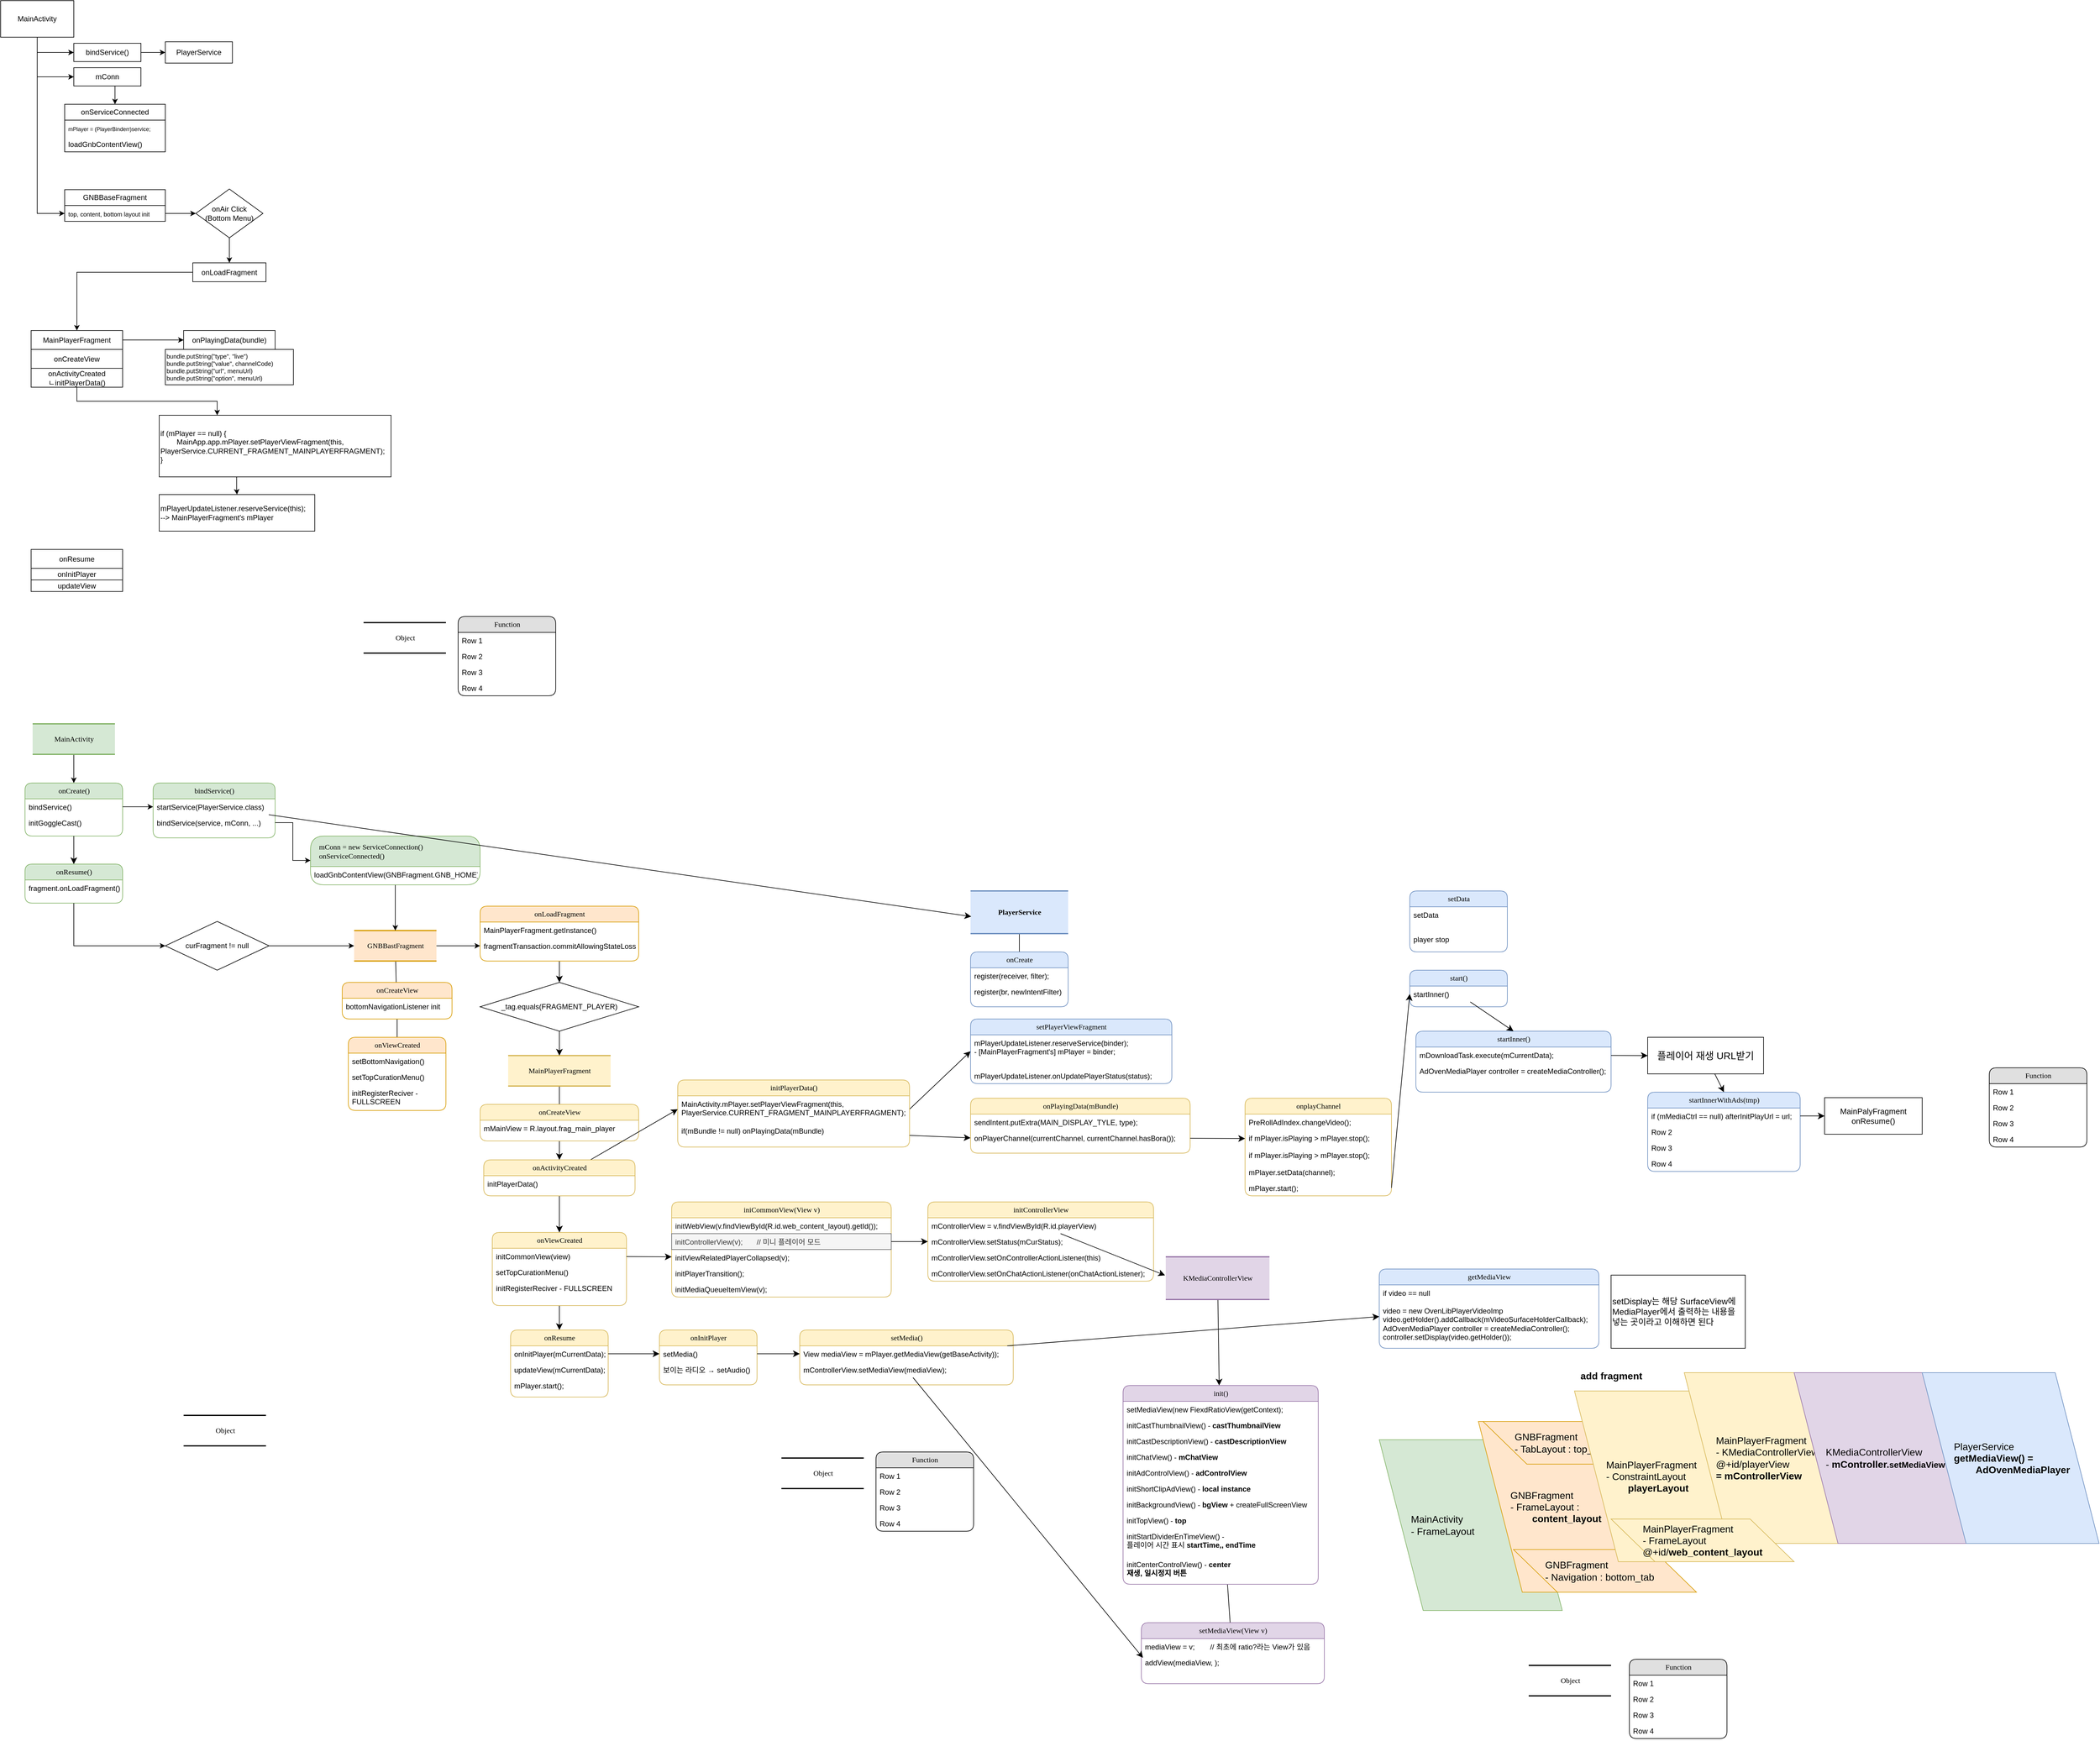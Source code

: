 <mxfile version="21.3.8" type="github">
  <diagram name="페이지-1" id="lN_Ez4DPIi1FrcsFWHEU">
    <mxGraphModel dx="1050" dy="687" grid="1" gridSize="10" guides="1" tooltips="1" connect="1" arrows="1" fold="1" page="1" pageScale="1" pageWidth="1169" pageHeight="827" math="0" shadow="0">
      <root>
        <mxCell id="0" />
        <mxCell id="1" parent="0" />
        <mxCell id="NQmtmyxozf-WUEjUSKZb-177" style="edgeStyle=none;curved=1;rounded=0;orthogonalLoop=1;jettySize=auto;html=1;fontSize=12;startSize=8;endSize=8;" edge="1" parent="1" source="NQmtmyxozf-WUEjUSKZb-161">
          <mxGeometry relative="1" as="geometry">
            <mxPoint x="2099.107" y="2792" as="targetPoint" />
          </mxGeometry>
        </mxCell>
        <mxCell id="weB42L1TjuhbosJQEpLU-3" value="" style="edgeStyle=orthogonalEdgeStyle;rounded=0;orthogonalLoop=1;jettySize=auto;html=1;exitX=0.5;exitY=1;exitDx=0;exitDy=0;entryX=0;entryY=0.5;entryDx=0;entryDy=0;" parent="1" source="weB42L1TjuhbosJQEpLU-1" target="weB42L1TjuhbosJQEpLU-2" edge="1">
          <mxGeometry relative="1" as="geometry">
            <Array as="points">
              <mxPoint x="140" y="165" />
            </Array>
          </mxGeometry>
        </mxCell>
        <mxCell id="weB42L1TjuhbosJQEpLU-8" style="edgeStyle=orthogonalEdgeStyle;rounded=0;orthogonalLoop=1;jettySize=auto;html=1;entryX=0;entryY=0.5;entryDx=0;entryDy=0;" parent="1" source="weB42L1TjuhbosJQEpLU-1" target="weB42L1TjuhbosJQEpLU-7" edge="1">
          <mxGeometry relative="1" as="geometry" />
        </mxCell>
        <mxCell id="ol7Jl4catJTsZAui1Esi-1" style="edgeStyle=orthogonalEdgeStyle;rounded=0;orthogonalLoop=1;jettySize=auto;html=1;entryX=0;entryY=0.5;entryDx=0;entryDy=0;" parent="1" source="weB42L1TjuhbosJQEpLU-1" target="ol7Jl4catJTsZAui1Esi-3" edge="1">
          <mxGeometry relative="1" as="geometry">
            <mxPoint x="140" y="440" as="targetPoint" />
          </mxGeometry>
        </mxCell>
        <mxCell id="weB42L1TjuhbosJQEpLU-1" value="MainActivity" style="rounded=0;whiteSpace=wrap;html=1;" parent="1" vertex="1">
          <mxGeometry x="80" y="80" width="120" height="60" as="geometry" />
        </mxCell>
        <mxCell id="weB42L1TjuhbosJQEpLU-6" value="" style="edgeStyle=orthogonalEdgeStyle;rounded=0;orthogonalLoop=1;jettySize=auto;html=1;" parent="1" source="weB42L1TjuhbosJQEpLU-2" target="weB42L1TjuhbosJQEpLU-5" edge="1">
          <mxGeometry relative="1" as="geometry" />
        </mxCell>
        <mxCell id="weB42L1TjuhbosJQEpLU-2" value="bindService()" style="rounded=0;whiteSpace=wrap;html=1;" parent="1" vertex="1">
          <mxGeometry x="200" y="150" width="110" height="30" as="geometry" />
        </mxCell>
        <mxCell id="weB42L1TjuhbosJQEpLU-5" value="PlayerService" style="whiteSpace=wrap;html=1;rounded=0;" parent="1" vertex="1">
          <mxGeometry x="350" y="147.5" width="110" height="35" as="geometry" />
        </mxCell>
        <mxCell id="weB42L1TjuhbosJQEpLU-7" value="mConn" style="rounded=0;whiteSpace=wrap;html=1;" parent="1" vertex="1">
          <mxGeometry x="200" y="190" width="110" height="30" as="geometry" />
        </mxCell>
        <mxCell id="weB42L1TjuhbosJQEpLU-17" value="" style="edgeStyle=orthogonalEdgeStyle;rounded=0;orthogonalLoop=1;jettySize=auto;html=1;entryX=0.5;entryY=0;entryDx=0;entryDy=0;exitX=0.5;exitY=1;exitDx=0;exitDy=0;" parent="1" source="weB42L1TjuhbosJQEpLU-7" target="weB42L1TjuhbosJQEpLU-12" edge="1">
          <mxGeometry relative="1" as="geometry">
            <mxPoint x="255" y="270" as="sourcePoint" />
          </mxGeometry>
        </mxCell>
        <mxCell id="weB42L1TjuhbosJQEpLU-12" value="onServiceConnected" style="swimlane;fontStyle=0;childLayout=stackLayout;horizontal=1;startSize=26;fillColor=none;horizontalStack=0;resizeParent=1;resizeParentMax=0;resizeLast=0;collapsible=1;marginBottom=0;whiteSpace=wrap;html=1;" parent="1" vertex="1">
          <mxGeometry x="185" y="250" width="165" height="78" as="geometry" />
        </mxCell>
        <mxCell id="weB42L1TjuhbosJQEpLU-13" value="&lt;font style=&quot;font-size: 9px;&quot;&gt;mPlayer = (PlayerBinderr)service;&lt;/font&gt;" style="text;strokeColor=none;fillColor=none;align=left;verticalAlign=top;spacingLeft=4;spacingRight=4;overflow=hidden;rotatable=0;points=[[0,0.5],[1,0.5]];portConstraint=eastwest;whiteSpace=wrap;html=1;" parent="weB42L1TjuhbosJQEpLU-12" vertex="1">
          <mxGeometry y="26" width="165" height="26" as="geometry" />
        </mxCell>
        <mxCell id="weB42L1TjuhbosJQEpLU-14" value="loadGnbContentView()" style="text;strokeColor=none;fillColor=none;align=left;verticalAlign=top;spacingLeft=4;spacingRight=4;overflow=hidden;rotatable=0;points=[[0,0.5],[1,0.5]];portConstraint=eastwest;whiteSpace=wrap;html=1;" parent="weB42L1TjuhbosJQEpLU-12" vertex="1">
          <mxGeometry y="52" width="165" height="26" as="geometry" />
        </mxCell>
        <mxCell id="ol7Jl4catJTsZAui1Esi-6" style="edgeStyle=orthogonalEdgeStyle;rounded=0;orthogonalLoop=1;jettySize=auto;html=1;entryX=0;entryY=0.5;entryDx=0;entryDy=0;exitX=1;exitY=0.5;exitDx=0;exitDy=0;" parent="1" source="ol7Jl4catJTsZAui1Esi-3" target="ol7Jl4catJTsZAui1Esi-5" edge="1">
          <mxGeometry relative="1" as="geometry" />
        </mxCell>
        <mxCell id="ol7Jl4catJTsZAui1Esi-2" value="GNBBaseFragment" style="swimlane;fontStyle=0;childLayout=stackLayout;horizontal=1;startSize=26;fillColor=none;horizontalStack=0;resizeParent=1;resizeParentMax=0;resizeLast=0;collapsible=1;marginBottom=0;whiteSpace=wrap;html=1;" parent="1" vertex="1">
          <mxGeometry x="185" y="390" width="165" height="52" as="geometry" />
        </mxCell>
        <mxCell id="ol7Jl4catJTsZAui1Esi-3" value="&lt;font size=&quot;1&quot;&gt;top, content, bottom layout init&lt;br&gt;&lt;/font&gt;" style="text;strokeColor=none;fillColor=none;align=left;verticalAlign=top;spacingLeft=4;spacingRight=4;overflow=hidden;rotatable=0;points=[[0,0.5],[1,0.5]];portConstraint=eastwest;whiteSpace=wrap;html=1;" parent="ol7Jl4catJTsZAui1Esi-2" vertex="1">
          <mxGeometry y="26" width="165" height="26" as="geometry" />
        </mxCell>
        <mxCell id="ol7Jl4catJTsZAui1Esi-8" value="" style="edgeStyle=orthogonalEdgeStyle;rounded=0;orthogonalLoop=1;jettySize=auto;html=1;" parent="1" source="ol7Jl4catJTsZAui1Esi-5" target="ol7Jl4catJTsZAui1Esi-7" edge="1">
          <mxGeometry relative="1" as="geometry" />
        </mxCell>
        <mxCell id="ol7Jl4catJTsZAui1Esi-5" value="onAir Click&lt;br&gt;(Bottom Menu)" style="rhombus;whiteSpace=wrap;html=1;" parent="1" vertex="1">
          <mxGeometry x="400" y="389" width="110" height="80" as="geometry" />
        </mxCell>
        <mxCell id="ol7Jl4catJTsZAui1Esi-20" style="edgeStyle=orthogonalEdgeStyle;rounded=0;orthogonalLoop=1;jettySize=auto;html=1;entryX=0.5;entryY=0;entryDx=0;entryDy=0;" parent="1" source="ol7Jl4catJTsZAui1Esi-7" target="ol7Jl4catJTsZAui1Esi-17" edge="1">
          <mxGeometry relative="1" as="geometry" />
        </mxCell>
        <mxCell id="ol7Jl4catJTsZAui1Esi-7" value="onLoadFragment" style="whiteSpace=wrap;html=1;" parent="1" vertex="1">
          <mxGeometry x="395" y="510" width="120" height="31" as="geometry" />
        </mxCell>
        <mxCell id="ol7Jl4catJTsZAui1Esi-11" value="onPlayingData(bundle)" style="whiteSpace=wrap;html=1;" parent="1" vertex="1">
          <mxGeometry x="380" y="621" width="150" height="31" as="geometry" />
        </mxCell>
        <mxCell id="ol7Jl4catJTsZAui1Esi-15" value="bundle.putString(&quot;type&quot;, &quot;live&quot;)&lt;br&gt;bundle.putString(&quot;value&quot;, channelCode)&lt;br&gt;bundle.putString(&quot;url&quot;, menuUrl)&lt;br&gt;bundle.putString(&quot;option&quot;, menuUrl)" style="whiteSpace=wrap;html=1;fontSize=10;align=left;" parent="1" vertex="1">
          <mxGeometry x="350" y="652" width="210" height="58" as="geometry" />
        </mxCell>
        <mxCell id="ol7Jl4catJTsZAui1Esi-18" value="" style="edgeStyle=orthogonalEdgeStyle;rounded=0;orthogonalLoop=1;jettySize=auto;html=1;entryX=0;entryY=0.5;entryDx=0;entryDy=0;" parent="1" source="ol7Jl4catJTsZAui1Esi-17" target="ol7Jl4catJTsZAui1Esi-11" edge="1">
          <mxGeometry relative="1" as="geometry" />
        </mxCell>
        <mxCell id="ol7Jl4catJTsZAui1Esi-17" value="MainPlayerFragment" style="whiteSpace=wrap;html=1;" parent="1" vertex="1">
          <mxGeometry x="130" y="621" width="150" height="31" as="geometry" />
        </mxCell>
        <mxCell id="ol7Jl4catJTsZAui1Esi-21" value="onCreateView" style="whiteSpace=wrap;html=1;" parent="1" vertex="1">
          <mxGeometry x="130" y="652" width="150" height="31" as="geometry" />
        </mxCell>
        <mxCell id="ol7Jl4catJTsZAui1Esi-24" value="" style="edgeStyle=orthogonalEdgeStyle;rounded=0;orthogonalLoop=1;jettySize=auto;html=1;entryX=0.25;entryY=0;entryDx=0;entryDy=0;exitX=0.5;exitY=1;exitDx=0;exitDy=0;" parent="1" source="ol7Jl4catJTsZAui1Esi-22" target="ol7Jl4catJTsZAui1Esi-23" edge="1">
          <mxGeometry relative="1" as="geometry" />
        </mxCell>
        <mxCell id="ol7Jl4catJTsZAui1Esi-22" value="onActivityCreated&lt;br&gt;ㄴinitPlayerData()" style="whiteSpace=wrap;html=1;" parent="1" vertex="1">
          <mxGeometry x="130" y="683" width="150" height="31" as="geometry" />
        </mxCell>
        <mxCell id="ol7Jl4catJTsZAui1Esi-26" value="" style="edgeStyle=orthogonalEdgeStyle;rounded=0;orthogonalLoop=1;jettySize=auto;html=1;exitX=0.334;exitY=0.996;exitDx=0;exitDy=0;exitPerimeter=0;" parent="1" source="ol7Jl4catJTsZAui1Esi-23" target="ol7Jl4catJTsZAui1Esi-25" edge="1">
          <mxGeometry relative="1" as="geometry" />
        </mxCell>
        <mxCell id="ol7Jl4catJTsZAui1Esi-23" value="if (mPlayer == null) {&lt;br&gt;&lt;span style=&quot;white-space: pre;&quot;&gt;&#x9;&lt;/span&gt;MainApp.app.mPlayer.setPlayerViewFragment(this, PlayerService.CURRENT_FRAGMENT_MAINPLAYERFRAGMENT);&lt;br&gt;}" style="whiteSpace=wrap;html=1;align=left;" parent="1" vertex="1">
          <mxGeometry x="340" y="760" width="380" height="101" as="geometry" />
        </mxCell>
        <mxCell id="ol7Jl4catJTsZAui1Esi-25" value="mPlayerUpdateListener.reserveService(this);&lt;br&gt;--&amp;gt; MainPlayerFragment&#39;s mPlayer&lt;br&gt;" style="whiteSpace=wrap;html=1;align=left;" parent="1" vertex="1">
          <mxGeometry x="340" y="890" width="255" height="60" as="geometry" />
        </mxCell>
        <mxCell id="ol7Jl4catJTsZAui1Esi-27" value="onResume" style="whiteSpace=wrap;html=1;" parent="1" vertex="1">
          <mxGeometry x="130" y="980" width="150" height="31" as="geometry" />
        </mxCell>
        <mxCell id="ol7Jl4catJTsZAui1Esi-28" value="onInitPlayer" style="whiteSpace=wrap;html=1;" parent="1" vertex="1">
          <mxGeometry x="130" y="1011" width="150" height="19" as="geometry" />
        </mxCell>
        <mxCell id="ol7Jl4catJTsZAui1Esi-29" value="updateView" style="whiteSpace=wrap;html=1;" parent="1" vertex="1">
          <mxGeometry x="130" y="1030" width="150" height="19" as="geometry" />
        </mxCell>
        <mxCell id="NQmtmyxozf-WUEjUSKZb-1" value="onCreate()" style="swimlane;html=1;fontStyle=0;childLayout=stackLayout;horizontal=1;startSize=26;fillColor=#d5e8d4;horizontalStack=0;resizeParent=1;resizeLast=0;collapsible=1;marginBottom=0;swimlaneFillColor=#ffffff;align=center;rounded=1;shadow=0;comic=0;labelBackgroundColor=none;strokeWidth=1;fontFamily=Verdana;fontSize=12;strokeColor=#82b366;" vertex="1" parent="1">
          <mxGeometry x="120" y="1363" width="160" height="87" as="geometry" />
        </mxCell>
        <mxCell id="NQmtmyxozf-WUEjUSKZb-2" value="bindService()" style="text;html=1;strokeColor=none;fillColor=none;spacingLeft=4;spacingRight=4;whiteSpace=wrap;overflow=hidden;rotatable=0;points=[[0,0.5],[1,0.5]];portConstraint=eastwest;" vertex="1" parent="NQmtmyxozf-WUEjUSKZb-1">
          <mxGeometry y="26" width="160" height="26" as="geometry" />
        </mxCell>
        <mxCell id="NQmtmyxozf-WUEjUSKZb-3" value="initGoggleCast()" style="text;html=1;strokeColor=none;fillColor=none;spacingLeft=4;spacingRight=4;whiteSpace=wrap;overflow=hidden;rotatable=0;points=[[0,0.5],[1,0.5]];portConstraint=eastwest;" vertex="1" parent="NQmtmyxozf-WUEjUSKZb-1">
          <mxGeometry y="52" width="160" height="26" as="geometry" />
        </mxCell>
        <mxCell id="NQmtmyxozf-WUEjUSKZb-4" value="onResume()" style="swimlane;html=1;fontStyle=0;childLayout=stackLayout;horizontal=1;startSize=26;fillColor=#d5e8d4;horizontalStack=0;resizeParent=1;resizeLast=0;collapsible=1;marginBottom=0;swimlaneFillColor=#ffffff;align=center;rounded=1;shadow=0;comic=0;labelBackgroundColor=none;strokeWidth=1;fontFamily=Verdana;fontSize=12;strokeColor=#82b366;" vertex="1" parent="1">
          <mxGeometry x="120" y="1496" width="160" height="64" as="geometry">
            <mxRectangle x="160" y="266" width="90" height="30" as="alternateBounds" />
          </mxGeometry>
        </mxCell>
        <mxCell id="NQmtmyxozf-WUEjUSKZb-5" value="fragment.onLoadFragment()" style="text;html=1;strokeColor=none;fillColor=none;spacingLeft=4;spacingRight=4;whiteSpace=wrap;overflow=hidden;rotatable=0;points=[[0,0.5],[1,0.5]];portConstraint=eastwest;" vertex="1" parent="NQmtmyxozf-WUEjUSKZb-4">
          <mxGeometry y="26" width="160" height="26" as="geometry" />
        </mxCell>
        <mxCell id="NQmtmyxozf-WUEjUSKZb-6" style="edgeStyle=orthogonalEdgeStyle;html=1;labelBackgroundColor=none;startFill=0;startSize=8;endFill=1;endSize=8;fontFamily=Verdana;fontSize=12;" edge="1" parent="1" source="NQmtmyxozf-WUEjUSKZb-1" target="NQmtmyxozf-WUEjUSKZb-4">
          <mxGeometry relative="1" as="geometry" />
        </mxCell>
        <mxCell id="NQmtmyxozf-WUEjUSKZb-7" value="Function" style="swimlane;html=1;fontStyle=0;childLayout=stackLayout;horizontal=1;startSize=26;fillColor=#e0e0e0;horizontalStack=0;resizeParent=1;resizeLast=0;collapsible=1;marginBottom=0;swimlaneFillColor=#ffffff;align=center;rounded=1;shadow=0;comic=0;labelBackgroundColor=none;strokeWidth=1;fontFamily=Verdana;fontSize=12" vertex="1" parent="1">
          <mxGeometry x="830" y="1090" width="160" height="130" as="geometry">
            <mxRectangle x="740" y="-140" width="90" height="30" as="alternateBounds" />
          </mxGeometry>
        </mxCell>
        <mxCell id="NQmtmyxozf-WUEjUSKZb-8" value="Row 1" style="text;html=1;strokeColor=none;fillColor=none;spacingLeft=4;spacingRight=4;whiteSpace=wrap;overflow=hidden;rotatable=0;points=[[0,0.5],[1,0.5]];portConstraint=eastwest;" vertex="1" parent="NQmtmyxozf-WUEjUSKZb-7">
          <mxGeometry y="26" width="160" height="26" as="geometry" />
        </mxCell>
        <mxCell id="NQmtmyxozf-WUEjUSKZb-9" value="Row 2" style="text;html=1;strokeColor=none;fillColor=none;spacingLeft=4;spacingRight=4;whiteSpace=wrap;overflow=hidden;rotatable=0;points=[[0,0.5],[1,0.5]];portConstraint=eastwest;" vertex="1" parent="NQmtmyxozf-WUEjUSKZb-7">
          <mxGeometry y="52" width="160" height="26" as="geometry" />
        </mxCell>
        <mxCell id="NQmtmyxozf-WUEjUSKZb-10" value="Row 3" style="text;html=1;strokeColor=none;fillColor=none;spacingLeft=4;spacingRight=4;whiteSpace=wrap;overflow=hidden;rotatable=0;points=[[0,0.5],[1,0.5]];portConstraint=eastwest;" vertex="1" parent="NQmtmyxozf-WUEjUSKZb-7">
          <mxGeometry y="78" width="160" height="26" as="geometry" />
        </mxCell>
        <mxCell id="NQmtmyxozf-WUEjUSKZb-11" value="Row 4" style="text;html=1;strokeColor=none;fillColor=none;spacingLeft=4;spacingRight=4;whiteSpace=wrap;overflow=hidden;rotatable=0;points=[[0,0.5],[1,0.5]];portConstraint=eastwest;" vertex="1" parent="NQmtmyxozf-WUEjUSKZb-7">
          <mxGeometry y="104" width="160" height="26" as="geometry" />
        </mxCell>
        <mxCell id="NQmtmyxozf-WUEjUSKZb-12" value="Object" style="html=1;rounded=0;shadow=0;comic=0;labelBackgroundColor=none;strokeWidth=2;fontFamily=Verdana;fontSize=12;align=center;shape=mxgraph.ios7ui.horLines;" vertex="1" parent="1">
          <mxGeometry x="675" y="1100" width="135" height="50" as="geometry" />
        </mxCell>
        <mxCell id="NQmtmyxozf-WUEjUSKZb-13" style="edgeStyle=orthogonalEdgeStyle;rounded=0;orthogonalLoop=1;jettySize=auto;html=1;entryX=0.5;entryY=0;entryDx=0;entryDy=0;" edge="1" parent="1" source="NQmtmyxozf-WUEjUSKZb-14" target="NQmtmyxozf-WUEjUSKZb-1">
          <mxGeometry relative="1" as="geometry" />
        </mxCell>
        <mxCell id="NQmtmyxozf-WUEjUSKZb-14" value="MainActivity" style="html=1;rounded=0;shadow=0;comic=0;labelBackgroundColor=none;strokeWidth=2;fontFamily=Verdana;fontSize=12;align=center;shape=mxgraph.ios7ui.horLines;fillColor=#d5e8d4;strokeColor=#82b366;" vertex="1" parent="1">
          <mxGeometry x="132.5" y="1266" width="135" height="50" as="geometry" />
        </mxCell>
        <mxCell id="NQmtmyxozf-WUEjUSKZb-15" value="" style="edgeStyle=none;curved=1;rounded=0;orthogonalLoop=1;jettySize=auto;html=1;fontSize=12;startSize=8;endSize=8;" edge="1" parent="1" source="NQmtmyxozf-WUEjUSKZb-16" target="NQmtmyxozf-WUEjUSKZb-43">
          <mxGeometry relative="1" as="geometry" />
        </mxCell>
        <mxCell id="NQmtmyxozf-WUEjUSKZb-16" value="onLoadFragment" style="swimlane;html=1;fontStyle=0;childLayout=stackLayout;horizontal=1;startSize=26;fillColor=#ffe6cc;horizontalStack=0;resizeParent=1;resizeLast=0;collapsible=1;marginBottom=0;swimlaneFillColor=#ffffff;align=center;rounded=1;shadow=0;comic=0;labelBackgroundColor=none;strokeWidth=1;fontFamily=Verdana;fontSize=12;strokeColor=#d79b00;" vertex="1" parent="1">
          <mxGeometry x="866" y="1565" width="260" height="90" as="geometry" />
        </mxCell>
        <mxCell id="NQmtmyxozf-WUEjUSKZb-17" value="MainPlayerFragment.getInstance()" style="text;html=1;strokeColor=none;fillColor=none;spacingLeft=4;spacingRight=4;whiteSpace=wrap;overflow=hidden;rotatable=0;points=[[0,0.5],[1,0.5]];portConstraint=eastwest;" vertex="1" parent="NQmtmyxozf-WUEjUSKZb-16">
          <mxGeometry y="26" width="260" height="26" as="geometry" />
        </mxCell>
        <mxCell id="NQmtmyxozf-WUEjUSKZb-18" value="fragmentTransaction.commitAllowingStateLoss()" style="text;html=1;strokeColor=none;fillColor=none;spacingLeft=4;spacingRight=4;whiteSpace=wrap;overflow=hidden;rotatable=0;points=[[0,0.5],[1,0.5]];portConstraint=eastwest;" vertex="1" parent="NQmtmyxozf-WUEjUSKZb-16">
          <mxGeometry y="52" width="260" height="26" as="geometry" />
        </mxCell>
        <mxCell id="NQmtmyxozf-WUEjUSKZb-19" value="" style="edgeStyle=orthogonalEdgeStyle;rounded=0;orthogonalLoop=1;jettySize=auto;html=1;" edge="1" parent="1" source="NQmtmyxozf-WUEjUSKZb-21" target="NQmtmyxozf-WUEjUSKZb-18">
          <mxGeometry relative="1" as="geometry" />
        </mxCell>
        <mxCell id="NQmtmyxozf-WUEjUSKZb-20" value="" style="edgeStyle=none;curved=1;rounded=0;orthogonalLoop=1;jettySize=auto;html=1;fontSize=12;startSize=8;endSize=8;" edge="1" parent="1" source="NQmtmyxozf-WUEjUSKZb-21">
          <mxGeometry relative="1" as="geometry">
            <mxPoint x="729.688" y="1742" as="targetPoint" />
          </mxGeometry>
        </mxCell>
        <mxCell id="NQmtmyxozf-WUEjUSKZb-21" value="GNBBastFragment" style="html=1;rounded=0;shadow=0;comic=0;labelBackgroundColor=none;strokeWidth=2;fontFamily=Verdana;fontSize=12;align=center;shape=mxgraph.ios7ui.horLines;fillColor=#ffe6cc;strokeColor=#d79b00;" vertex="1" parent="1">
          <mxGeometry x="659.5" y="1605" width="135" height="50" as="geometry" />
        </mxCell>
        <mxCell id="NQmtmyxozf-WUEjUSKZb-22" value="" style="edgeStyle=orthogonalEdgeStyle;rounded=0;orthogonalLoop=1;jettySize=auto;html=1;" edge="1" parent="1" source="NQmtmyxozf-WUEjUSKZb-23" target="NQmtmyxozf-WUEjUSKZb-21">
          <mxGeometry relative="1" as="geometry" />
        </mxCell>
        <mxCell id="NQmtmyxozf-WUEjUSKZb-23" value="curFragment != null" style="rhombus;whiteSpace=wrap;html=1;" vertex="1" parent="1">
          <mxGeometry x="350" y="1590" width="170" height="80" as="geometry" />
        </mxCell>
        <mxCell id="NQmtmyxozf-WUEjUSKZb-24" style="edgeStyle=orthogonalEdgeStyle;rounded=0;orthogonalLoop=1;jettySize=auto;html=1;entryX=0;entryY=0.5;entryDx=0;entryDy=0;exitX=0.5;exitY=1;exitDx=0;exitDy=0;" edge="1" parent="1" source="NQmtmyxozf-WUEjUSKZb-4" target="NQmtmyxozf-WUEjUSKZb-23">
          <mxGeometry relative="1" as="geometry" />
        </mxCell>
        <mxCell id="NQmtmyxozf-WUEjUSKZb-25" value="bindService()" style="swimlane;html=1;fontStyle=0;childLayout=stackLayout;horizontal=1;startSize=26;fillColor=#d5e8d4;horizontalStack=0;resizeParent=1;resizeLast=0;collapsible=1;marginBottom=0;swimlaneFillColor=#ffffff;align=center;rounded=1;shadow=0;comic=0;labelBackgroundColor=none;strokeWidth=1;fontFamily=Verdana;fontSize=12;strokeColor=#82b366;" vertex="1" parent="1">
          <mxGeometry x="330" y="1363" width="200" height="90" as="geometry">
            <mxRectangle x="740" y="-140" width="90" height="30" as="alternateBounds" />
          </mxGeometry>
        </mxCell>
        <mxCell id="NQmtmyxozf-WUEjUSKZb-26" value="startService(PlayerService.class)" style="text;html=1;strokeColor=none;fillColor=none;spacingLeft=4;spacingRight=4;whiteSpace=wrap;overflow=hidden;rotatable=0;points=[[0,0.5],[1,0.5]];portConstraint=eastwest;" vertex="1" parent="NQmtmyxozf-WUEjUSKZb-25">
          <mxGeometry y="26" width="200" height="26" as="geometry" />
        </mxCell>
        <mxCell id="NQmtmyxozf-WUEjUSKZb-27" value="bindService(service, mConn, ...)" style="text;html=1;strokeColor=none;fillColor=none;spacingLeft=4;spacingRight=4;whiteSpace=wrap;overflow=hidden;rotatable=0;points=[[0,0.5],[1,0.5]];portConstraint=eastwest;" vertex="1" parent="NQmtmyxozf-WUEjUSKZb-25">
          <mxGeometry y="52" width="200" height="26" as="geometry" />
        </mxCell>
        <mxCell id="NQmtmyxozf-WUEjUSKZb-28" style="edgeStyle=orthogonalEdgeStyle;rounded=0;orthogonalLoop=1;jettySize=auto;html=1;" edge="1" parent="1" source="NQmtmyxozf-WUEjUSKZb-29" target="NQmtmyxozf-WUEjUSKZb-21">
          <mxGeometry relative="1" as="geometry" />
        </mxCell>
        <mxCell id="NQmtmyxozf-WUEjUSKZb-29" value="mConn = new ServiceConnection()&lt;br&gt;onServiceConnected()" style="swimlane;html=1;fontStyle=0;childLayout=stackLayout;horizontal=1;startSize=50;fillColor=#d5e8d4;horizontalStack=0;resizeParent=1;resizeLast=0;collapsible=1;marginBottom=0;swimlaneFillColor=#ffffff;align=left;rounded=1;shadow=0;comic=0;labelBackgroundColor=none;strokeWidth=1;fontFamily=Verdana;fontSize=12;spacingLeft=12;strokeColor=#82b366;" vertex="1" parent="1">
          <mxGeometry x="588" y="1450" width="278" height="80" as="geometry">
            <mxRectangle x="740" y="-140" width="90" height="30" as="alternateBounds" />
          </mxGeometry>
        </mxCell>
        <mxCell id="NQmtmyxozf-WUEjUSKZb-30" value="loadGnbContentView(GNBFragment.GNB_HOME);" style="text;html=1;strokeColor=none;fillColor=none;spacingLeft=4;spacingRight=4;whiteSpace=wrap;overflow=hidden;rotatable=0;points=[[0,0.5],[1,0.5]];portConstraint=eastwest;" vertex="1" parent="NQmtmyxozf-WUEjUSKZb-29">
          <mxGeometry y="50" width="278" height="26" as="geometry" />
        </mxCell>
        <mxCell id="NQmtmyxozf-WUEjUSKZb-31" value="" style="edgeStyle=orthogonalEdgeStyle;rounded=0;orthogonalLoop=1;jettySize=auto;html=1;" edge="1" parent="1" source="NQmtmyxozf-WUEjUSKZb-2" target="NQmtmyxozf-WUEjUSKZb-26">
          <mxGeometry relative="1" as="geometry" />
        </mxCell>
        <mxCell id="NQmtmyxozf-WUEjUSKZb-32" style="edgeStyle=orthogonalEdgeStyle;rounded=0;orthogonalLoop=1;jettySize=auto;html=1;entryX=0;entryY=0.5;entryDx=0;entryDy=0;" edge="1" parent="1" source="NQmtmyxozf-WUEjUSKZb-27" target="NQmtmyxozf-WUEjUSKZb-29">
          <mxGeometry relative="1" as="geometry" />
        </mxCell>
        <mxCell id="NQmtmyxozf-WUEjUSKZb-33" value="" style="edgeStyle=none;curved=1;rounded=0;orthogonalLoop=1;jettySize=auto;html=1;fontSize=12;startSize=8;endSize=8;" edge="1" parent="1" source="NQmtmyxozf-WUEjUSKZb-34">
          <mxGeometry relative="1" as="geometry">
            <mxPoint x="730" y="1900" as="targetPoint" />
          </mxGeometry>
        </mxCell>
        <mxCell id="NQmtmyxozf-WUEjUSKZb-34" value="onCreateView" style="swimlane;html=1;fontStyle=0;childLayout=stackLayout;horizontal=1;startSize=26;fillColor=#ffe6cc;horizontalStack=0;resizeParent=1;resizeLast=0;collapsible=1;marginBottom=0;swimlaneFillColor=#ffffff;align=center;rounded=1;shadow=0;comic=0;labelBackgroundColor=none;strokeWidth=1;fontFamily=Verdana;fontSize=12;strokeColor=#d79b00;" vertex="1" parent="1">
          <mxGeometry x="640" y="1690" width="180" height="60" as="geometry">
            <mxRectangle x="740" y="-140" width="90" height="30" as="alternateBounds" />
          </mxGeometry>
        </mxCell>
        <mxCell id="NQmtmyxozf-WUEjUSKZb-35" value="bottomNavigationListener init" style="text;html=1;strokeColor=none;fillColor=none;spacingLeft=4;spacingRight=4;whiteSpace=wrap;overflow=hidden;rotatable=0;points=[[0,0.5],[1,0.5]];portConstraint=eastwest;" vertex="1" parent="NQmtmyxozf-WUEjUSKZb-34">
          <mxGeometry y="26" width="180" height="26" as="geometry" />
        </mxCell>
        <mxCell id="NQmtmyxozf-WUEjUSKZb-36" value="onViewCreated" style="swimlane;html=1;fontStyle=0;childLayout=stackLayout;horizontal=1;startSize=26;horizontalStack=0;resizeParent=1;resizeLast=0;collapsible=1;marginBottom=0;swimlaneFillColor=#ffffff;align=center;rounded=1;shadow=0;comic=0;labelBackgroundColor=none;strokeWidth=1;fontFamily=Verdana;fontSize=12;fillColor=#ffe6cc;strokeColor=#d79b00;" vertex="1" parent="1">
          <mxGeometry x="650" y="1780" width="160" height="120" as="geometry">
            <mxRectangle x="740" y="-140" width="90" height="30" as="alternateBounds" />
          </mxGeometry>
        </mxCell>
        <mxCell id="NQmtmyxozf-WUEjUSKZb-37" value="setBottomNavigation()" style="text;html=1;strokeColor=none;fillColor=none;spacingLeft=4;spacingRight=4;whiteSpace=wrap;overflow=hidden;rotatable=0;points=[[0,0.5],[1,0.5]];portConstraint=eastwest;" vertex="1" parent="NQmtmyxozf-WUEjUSKZb-36">
          <mxGeometry y="26" width="160" height="26" as="geometry" />
        </mxCell>
        <mxCell id="NQmtmyxozf-WUEjUSKZb-38" value="setTopCurationMenu()" style="text;html=1;strokeColor=none;fillColor=none;spacingLeft=4;spacingRight=4;whiteSpace=wrap;overflow=hidden;rotatable=0;points=[[0,0.5],[1,0.5]];portConstraint=eastwest;" vertex="1" parent="NQmtmyxozf-WUEjUSKZb-36">
          <mxGeometry y="52" width="160" height="26" as="geometry" />
        </mxCell>
        <mxCell id="NQmtmyxozf-WUEjUSKZb-39" value="initRegisterReciver - FULLSCREEN" style="text;html=1;strokeColor=none;fillColor=none;spacingLeft=4;spacingRight=4;whiteSpace=wrap;overflow=hidden;rotatable=0;points=[[0,0.5],[1,0.5]];portConstraint=eastwest;" vertex="1" parent="NQmtmyxozf-WUEjUSKZb-36">
          <mxGeometry y="78" width="160" height="42" as="geometry" />
        </mxCell>
        <mxCell id="NQmtmyxozf-WUEjUSKZb-40" value="" style="edgeStyle=none;curved=1;rounded=0;orthogonalLoop=1;jettySize=auto;html=1;fontSize=12;startSize=8;endSize=8;" edge="1" parent="1" source="NQmtmyxozf-WUEjUSKZb-41" target="NQmtmyxozf-WUEjUSKZb-46">
          <mxGeometry relative="1" as="geometry" />
        </mxCell>
        <mxCell id="NQmtmyxozf-WUEjUSKZb-41" value="MainPlayerFragment" style="html=1;rounded=0;shadow=0;comic=0;labelBackgroundColor=none;strokeWidth=2;fontFamily=Verdana;fontSize=12;align=center;shape=mxgraph.ios7ui.horLines;fillColor=#fff2cc;strokeColor=#d6b656;" vertex="1" parent="1">
          <mxGeometry x="912" y="1810" width="168" height="50" as="geometry" />
        </mxCell>
        <mxCell id="NQmtmyxozf-WUEjUSKZb-42" value="" style="edgeStyle=none;curved=1;rounded=0;orthogonalLoop=1;jettySize=auto;html=1;fontSize=12;startSize=8;endSize=8;" edge="1" parent="1" source="NQmtmyxozf-WUEjUSKZb-43" target="NQmtmyxozf-WUEjUSKZb-41">
          <mxGeometry relative="1" as="geometry" />
        </mxCell>
        <mxCell id="NQmtmyxozf-WUEjUSKZb-43" value="_tag.equals(FRAGMENT_PLAYER)" style="rhombus;whiteSpace=wrap;html=1;fontSize=12;" vertex="1" parent="1">
          <mxGeometry x="866" y="1690" width="260" height="80" as="geometry" />
        </mxCell>
        <mxCell id="NQmtmyxozf-WUEjUSKZb-44" value="" style="edgeStyle=none;curved=1;rounded=0;orthogonalLoop=1;jettySize=auto;html=1;fontSize=12;startSize=8;endSize=8;entryX=0.5;entryY=0;entryDx=0;entryDy=0;" edge="1" parent="1" source="NQmtmyxozf-WUEjUSKZb-45" target="NQmtmyxozf-WUEjUSKZb-78">
          <mxGeometry relative="1" as="geometry">
            <mxPoint x="996" y="2085" as="targetPoint" />
          </mxGeometry>
        </mxCell>
        <mxCell id="NQmtmyxozf-WUEjUSKZb-45" value="onCreateView" style="swimlane;html=1;fontStyle=0;childLayout=stackLayout;horizontal=1;startSize=26;fillColor=#fff2cc;horizontalStack=0;resizeParent=1;resizeLast=0;collapsible=1;marginBottom=0;swimlaneFillColor=#ffffff;align=center;rounded=1;shadow=0;comic=0;labelBackgroundColor=none;strokeWidth=1;fontFamily=Verdana;fontSize=12;strokeColor=#d6b656;" vertex="1" parent="1">
          <mxGeometry x="866" y="1890" width="260" height="60" as="geometry">
            <mxRectangle x="740" y="-140" width="90" height="30" as="alternateBounds" />
          </mxGeometry>
        </mxCell>
        <mxCell id="NQmtmyxozf-WUEjUSKZb-46" value="mMainView = R.layout.frag_main_player" style="text;html=1;strokeColor=none;fillColor=none;spacingLeft=4;spacingRight=4;whiteSpace=wrap;overflow=hidden;rotatable=0;points=[[0,0.5],[1,0.5]];portConstraint=eastwest;" vertex="1" parent="NQmtmyxozf-WUEjUSKZb-45">
          <mxGeometry y="26" width="260" height="26" as="geometry" />
        </mxCell>
        <mxCell id="NQmtmyxozf-WUEjUSKZb-47" value="" style="edgeStyle=none;curved=1;rounded=0;orthogonalLoop=1;jettySize=auto;html=1;fontSize=12;startSize=8;endSize=8;entryX=0.5;entryY=0;entryDx=0;entryDy=0;" edge="1" parent="1" source="NQmtmyxozf-WUEjUSKZb-48" target="NQmtmyxozf-WUEjUSKZb-65">
          <mxGeometry relative="1" as="geometry" />
        </mxCell>
        <mxCell id="NQmtmyxozf-WUEjUSKZb-48" value="onViewCreated" style="swimlane;html=1;fontStyle=0;childLayout=stackLayout;horizontal=1;startSize=26;fillColor=#fff2cc;horizontalStack=0;resizeParent=1;resizeLast=0;collapsible=1;marginBottom=0;swimlaneFillColor=#ffffff;align=center;rounded=1;shadow=0;comic=0;labelBackgroundColor=none;strokeWidth=1;fontFamily=Verdana;fontSize=12;strokeColor=#d6b656;" vertex="1" parent="1">
          <mxGeometry x="886" y="2100" width="220" height="120" as="geometry">
            <mxRectangle x="740" y="-140" width="90" height="30" as="alternateBounds" />
          </mxGeometry>
        </mxCell>
        <mxCell id="NQmtmyxozf-WUEjUSKZb-49" value="initCommonView(view)" style="text;html=1;strokeColor=none;fillColor=none;spacingLeft=4;spacingRight=4;whiteSpace=wrap;overflow=hidden;rotatable=0;points=[[0,0.5],[1,0.5]];portConstraint=eastwest;" vertex="1" parent="NQmtmyxozf-WUEjUSKZb-48">
          <mxGeometry y="26" width="220" height="26" as="geometry" />
        </mxCell>
        <mxCell id="NQmtmyxozf-WUEjUSKZb-50" value="setTopCurationMenu()" style="text;html=1;strokeColor=none;fillColor=none;spacingLeft=4;spacingRight=4;whiteSpace=wrap;overflow=hidden;rotatable=0;points=[[0,0.5],[1,0.5]];portConstraint=eastwest;" vertex="1" parent="NQmtmyxozf-WUEjUSKZb-48">
          <mxGeometry y="52" width="220" height="26" as="geometry" />
        </mxCell>
        <mxCell id="NQmtmyxozf-WUEjUSKZb-51" value="initRegisterReciver - FULLSCREEN" style="text;html=1;strokeColor=none;fillColor=none;spacingLeft=4;spacingRight=4;whiteSpace=wrap;overflow=hidden;rotatable=0;points=[[0,0.5],[1,0.5]];portConstraint=eastwest;" vertex="1" parent="NQmtmyxozf-WUEjUSKZb-48">
          <mxGeometry y="78" width="220" height="42" as="geometry" />
        </mxCell>
        <mxCell id="NQmtmyxozf-WUEjUSKZb-52" value="iniCommonView(View v)" style="swimlane;html=1;fontStyle=0;childLayout=stackLayout;horizontal=1;startSize=26;fillColor=#fff2cc;horizontalStack=0;resizeParent=1;resizeLast=0;collapsible=1;marginBottom=0;swimlaneFillColor=#ffffff;align=center;rounded=1;shadow=0;comic=0;labelBackgroundColor=none;strokeWidth=1;fontFamily=Verdana;fontSize=12;strokeColor=#d6b656;" vertex="1" parent="1">
          <mxGeometry x="1180" y="2050" width="360" height="156" as="geometry">
            <mxRectangle x="740" y="-140" width="90" height="30" as="alternateBounds" />
          </mxGeometry>
        </mxCell>
        <mxCell id="NQmtmyxozf-WUEjUSKZb-53" value="initWebView(v.findViewById(R.id.web_content_layout).getId());" style="text;html=1;strokeColor=none;fillColor=none;spacingLeft=4;spacingRight=4;whiteSpace=wrap;overflow=hidden;rotatable=0;points=[[0,0.5],[1,0.5]];portConstraint=eastwest;" vertex="1" parent="NQmtmyxozf-WUEjUSKZb-52">
          <mxGeometry y="26" width="360" height="26" as="geometry" />
        </mxCell>
        <mxCell id="NQmtmyxozf-WUEjUSKZb-54" value="initControllerView(v);&lt;span style=&quot;white-space: pre;&quot;&gt;&#x9;&lt;/span&gt;// 미니 플레이어 모드" style="text;html=1;strokeColor=#666666;fillColor=#f5f5f5;spacingLeft=4;spacingRight=4;whiteSpace=wrap;overflow=hidden;rotatable=0;points=[[0,0.5],[1,0.5]];portConstraint=eastwest;fontColor=#333333;" vertex="1" parent="NQmtmyxozf-WUEjUSKZb-52">
          <mxGeometry y="52" width="360" height="26" as="geometry" />
        </mxCell>
        <mxCell id="NQmtmyxozf-WUEjUSKZb-55" value="initViewRelatedPlayerCollapsed(v);" style="text;html=1;strokeColor=none;fillColor=none;spacingLeft=4;spacingRight=4;whiteSpace=wrap;overflow=hidden;rotatable=0;points=[[0,0.5],[1,0.5]];portConstraint=eastwest;" vertex="1" parent="NQmtmyxozf-WUEjUSKZb-52">
          <mxGeometry y="78" width="360" height="26" as="geometry" />
        </mxCell>
        <mxCell id="NQmtmyxozf-WUEjUSKZb-56" value="initPlayerTransition();" style="text;html=1;strokeColor=none;fillColor=none;spacingLeft=4;spacingRight=4;whiteSpace=wrap;overflow=hidden;rotatable=0;points=[[0,0.5],[1,0.5]];portConstraint=eastwest;" vertex="1" parent="NQmtmyxozf-WUEjUSKZb-52">
          <mxGeometry y="104" width="360" height="26" as="geometry" />
        </mxCell>
        <mxCell id="NQmtmyxozf-WUEjUSKZb-57" value="initMediaQueueItemView(v);" style="text;html=1;strokeColor=none;fillColor=none;spacingLeft=4;spacingRight=4;whiteSpace=wrap;overflow=hidden;rotatable=0;points=[[0,0.5],[1,0.5]];portConstraint=eastwest;" vertex="1" parent="NQmtmyxozf-WUEjUSKZb-52">
          <mxGeometry y="130" width="360" height="26" as="geometry" />
        </mxCell>
        <mxCell id="NQmtmyxozf-WUEjUSKZb-58" value="" style="edgeStyle=none;curved=1;rounded=0;orthogonalLoop=1;jettySize=auto;html=1;fontSize=12;startSize=8;endSize=8;" edge="1" parent="1" source="NQmtmyxozf-WUEjUSKZb-49" target="NQmtmyxozf-WUEjUSKZb-55">
          <mxGeometry relative="1" as="geometry" />
        </mxCell>
        <mxCell id="NQmtmyxozf-WUEjUSKZb-59" value="initControllerView" style="swimlane;html=1;fontStyle=0;childLayout=stackLayout;horizontal=1;startSize=26;fillColor=#fff2cc;horizontalStack=0;resizeParent=1;resizeLast=0;collapsible=1;marginBottom=0;swimlaneFillColor=#ffffff;align=center;rounded=1;shadow=0;comic=0;labelBackgroundColor=none;strokeWidth=1;fontFamily=Verdana;fontSize=12;strokeColor=#d6b656;" vertex="1" parent="1">
          <mxGeometry x="1600" y="2050" width="370" height="130" as="geometry">
            <mxRectangle x="740" y="-140" width="90" height="30" as="alternateBounds" />
          </mxGeometry>
        </mxCell>
        <mxCell id="NQmtmyxozf-WUEjUSKZb-60" value="mControllerView = v.findViewById(R.id.playerView)" style="text;html=1;strokeColor=none;fillColor=none;spacingLeft=4;spacingRight=4;whiteSpace=wrap;overflow=hidden;rotatable=0;points=[[0,0.5],[1,0.5]];portConstraint=eastwest;" vertex="1" parent="NQmtmyxozf-WUEjUSKZb-59">
          <mxGeometry y="26" width="370" height="26" as="geometry" />
        </mxCell>
        <mxCell id="NQmtmyxozf-WUEjUSKZb-61" value="mControllerView.setStatus(mCurStatus);" style="text;html=1;strokeColor=none;fillColor=none;spacingLeft=4;spacingRight=4;whiteSpace=wrap;overflow=hidden;rotatable=0;points=[[0,0.5],[1,0.5]];portConstraint=eastwest;" vertex="1" parent="NQmtmyxozf-WUEjUSKZb-59">
          <mxGeometry y="52" width="370" height="26" as="geometry" />
        </mxCell>
        <mxCell id="NQmtmyxozf-WUEjUSKZb-62" value="mControllerView.setOnControllerActionListener(this)" style="text;html=1;strokeColor=none;fillColor=none;spacingLeft=4;spacingRight=4;whiteSpace=wrap;overflow=hidden;rotatable=0;points=[[0,0.5],[1,0.5]];portConstraint=eastwest;" vertex="1" parent="NQmtmyxozf-WUEjUSKZb-59">
          <mxGeometry y="78" width="370" height="26" as="geometry" />
        </mxCell>
        <mxCell id="NQmtmyxozf-WUEjUSKZb-63" value="mControllerView.setOnChatActionListener(onChatActionListener);" style="text;html=1;strokeColor=none;fillColor=none;spacingLeft=4;spacingRight=4;whiteSpace=wrap;overflow=hidden;rotatable=0;points=[[0,0.5],[1,0.5]];portConstraint=eastwest;" vertex="1" parent="NQmtmyxozf-WUEjUSKZb-59">
          <mxGeometry y="104" width="370" height="26" as="geometry" />
        </mxCell>
        <mxCell id="NQmtmyxozf-WUEjUSKZb-64" style="edgeStyle=none;curved=1;rounded=0;orthogonalLoop=1;jettySize=auto;html=1;entryX=0;entryY=0.5;entryDx=0;entryDy=0;fontSize=12;startSize=8;endSize=8;" edge="1" parent="1" source="NQmtmyxozf-WUEjUSKZb-54" target="NQmtmyxozf-WUEjUSKZb-61">
          <mxGeometry relative="1" as="geometry" />
        </mxCell>
        <mxCell id="NQmtmyxozf-WUEjUSKZb-65" value="onResume" style="swimlane;html=1;fontStyle=0;childLayout=stackLayout;horizontal=1;startSize=26;fillColor=#fff2cc;horizontalStack=0;resizeParent=1;resizeLast=0;collapsible=1;marginBottom=0;swimlaneFillColor=#ffffff;align=center;rounded=1;shadow=0;comic=0;labelBackgroundColor=none;strokeWidth=1;fontFamily=Verdana;fontSize=12;strokeColor=#d6b656;" vertex="1" parent="1">
          <mxGeometry x="916" y="2260" width="160" height="110" as="geometry">
            <mxRectangle x="740" y="-140" width="90" height="30" as="alternateBounds" />
          </mxGeometry>
        </mxCell>
        <mxCell id="NQmtmyxozf-WUEjUSKZb-66" value="onInitPlayer(mCurrentData);" style="text;html=1;strokeColor=none;fillColor=none;spacingLeft=4;spacingRight=4;whiteSpace=wrap;overflow=hidden;rotatable=0;points=[[0,0.5],[1,0.5]];portConstraint=eastwest;" vertex="1" parent="NQmtmyxozf-WUEjUSKZb-65">
          <mxGeometry y="26" width="160" height="26" as="geometry" />
        </mxCell>
        <mxCell id="NQmtmyxozf-WUEjUSKZb-67" value="updateView(mCurrentData);" style="text;html=1;strokeColor=none;fillColor=none;spacingLeft=4;spacingRight=4;whiteSpace=wrap;overflow=hidden;rotatable=0;points=[[0,0.5],[1,0.5]];portConstraint=eastwest;" vertex="1" parent="NQmtmyxozf-WUEjUSKZb-65">
          <mxGeometry y="52" width="160" height="26" as="geometry" />
        </mxCell>
        <mxCell id="NQmtmyxozf-WUEjUSKZb-68" value="mPlayer.start();" style="text;html=1;strokeColor=none;fillColor=none;spacingLeft=4;spacingRight=4;whiteSpace=wrap;overflow=hidden;rotatable=0;points=[[0,0.5],[1,0.5]];portConstraint=eastwest;" vertex="1" parent="NQmtmyxozf-WUEjUSKZb-65">
          <mxGeometry y="78" width="160" height="26" as="geometry" />
        </mxCell>
        <mxCell id="NQmtmyxozf-WUEjUSKZb-69" value="Object" style="html=1;rounded=0;shadow=0;comic=0;labelBackgroundColor=none;strokeWidth=2;fontFamily=Verdana;fontSize=12;align=center;shape=mxgraph.ios7ui.horLines;" vertex="1" parent="1">
          <mxGeometry x="380" y="2400" width="135" height="50" as="geometry" />
        </mxCell>
        <mxCell id="NQmtmyxozf-WUEjUSKZb-70" value="Function" style="swimlane;html=1;fontStyle=0;childLayout=stackLayout;horizontal=1;startSize=26;fillColor=#e0e0e0;horizontalStack=0;resizeParent=1;resizeLast=0;collapsible=1;marginBottom=0;swimlaneFillColor=#ffffff;align=center;rounded=1;shadow=0;comic=0;labelBackgroundColor=none;strokeWidth=1;fontFamily=Verdana;fontSize=12" vertex="1" parent="1">
          <mxGeometry x="1515" y="2460" width="160" height="130" as="geometry">
            <mxRectangle x="740" y="-140" width="90" height="30" as="alternateBounds" />
          </mxGeometry>
        </mxCell>
        <mxCell id="NQmtmyxozf-WUEjUSKZb-71" value="Row 1" style="text;html=1;strokeColor=none;fillColor=none;spacingLeft=4;spacingRight=4;whiteSpace=wrap;overflow=hidden;rotatable=0;points=[[0,0.5],[1,0.5]];portConstraint=eastwest;" vertex="1" parent="NQmtmyxozf-WUEjUSKZb-70">
          <mxGeometry y="26" width="160" height="26" as="geometry" />
        </mxCell>
        <mxCell id="NQmtmyxozf-WUEjUSKZb-72" value="Row 2" style="text;html=1;strokeColor=none;fillColor=none;spacingLeft=4;spacingRight=4;whiteSpace=wrap;overflow=hidden;rotatable=0;points=[[0,0.5],[1,0.5]];portConstraint=eastwest;" vertex="1" parent="NQmtmyxozf-WUEjUSKZb-70">
          <mxGeometry y="52" width="160" height="26" as="geometry" />
        </mxCell>
        <mxCell id="NQmtmyxozf-WUEjUSKZb-73" value="Row 3" style="text;html=1;strokeColor=none;fillColor=none;spacingLeft=4;spacingRight=4;whiteSpace=wrap;overflow=hidden;rotatable=0;points=[[0,0.5],[1,0.5]];portConstraint=eastwest;" vertex="1" parent="NQmtmyxozf-WUEjUSKZb-70">
          <mxGeometry y="78" width="160" height="26" as="geometry" />
        </mxCell>
        <mxCell id="NQmtmyxozf-WUEjUSKZb-74" value="Row 4" style="text;html=1;strokeColor=none;fillColor=none;spacingLeft=4;spacingRight=4;whiteSpace=wrap;overflow=hidden;rotatable=0;points=[[0,0.5],[1,0.5]];portConstraint=eastwest;" vertex="1" parent="NQmtmyxozf-WUEjUSKZb-70">
          <mxGeometry y="104" width="160" height="26" as="geometry" />
        </mxCell>
        <mxCell id="NQmtmyxozf-WUEjUSKZb-75" value="Object" style="html=1;rounded=0;shadow=0;comic=0;labelBackgroundColor=none;strokeWidth=2;fontFamily=Verdana;fontSize=12;align=center;shape=mxgraph.ios7ui.horLines;" vertex="1" parent="1">
          <mxGeometry x="1360" y="2470" width="135" height="50" as="geometry" />
        </mxCell>
        <mxCell id="NQmtmyxozf-WUEjUSKZb-76" value="" style="edgeStyle=none;curved=1;rounded=0;orthogonalLoop=1;jettySize=auto;html=1;fontSize=12;startSize=8;endSize=8;entryX=0.5;entryY=0;entryDx=0;entryDy=0;" edge="1" parent="1" source="NQmtmyxozf-WUEjUSKZb-78" target="NQmtmyxozf-WUEjUSKZb-48">
          <mxGeometry relative="1" as="geometry">
            <mxPoint x="996" y="2140" as="targetPoint" />
          </mxGeometry>
        </mxCell>
        <mxCell id="NQmtmyxozf-WUEjUSKZb-77" style="edgeStyle=none;curved=1;rounded=0;orthogonalLoop=1;jettySize=auto;html=1;entryX=0;entryY=0.5;entryDx=0;entryDy=0;fontSize=12;startSize=8;endSize=8;" edge="1" parent="1" source="NQmtmyxozf-WUEjUSKZb-78" target="NQmtmyxozf-WUEjUSKZb-82">
          <mxGeometry relative="1" as="geometry" />
        </mxCell>
        <mxCell id="NQmtmyxozf-WUEjUSKZb-78" value="onActivityCreated" style="swimlane;html=1;fontStyle=0;childLayout=stackLayout;horizontal=1;startSize=26;fillColor=#fff2cc;horizontalStack=0;resizeParent=1;resizeLast=0;collapsible=1;marginBottom=0;swimlaneFillColor=#ffffff;align=center;rounded=1;shadow=0;comic=0;labelBackgroundColor=none;strokeWidth=1;fontFamily=Verdana;fontSize=12;strokeColor=#d6b656;" vertex="1" parent="1">
          <mxGeometry x="872" y="1981" width="248" height="59" as="geometry">
            <mxRectangle x="740" y="-140" width="90" height="30" as="alternateBounds" />
          </mxGeometry>
        </mxCell>
        <mxCell id="NQmtmyxozf-WUEjUSKZb-79" value="initPlayerData()" style="text;html=1;strokeColor=none;fillColor=none;spacingLeft=4;spacingRight=4;whiteSpace=wrap;overflow=hidden;rotatable=0;points=[[0,0.5],[1,0.5]];portConstraint=eastwest;" vertex="1" parent="NQmtmyxozf-WUEjUSKZb-78">
          <mxGeometry y="26" width="248" height="26" as="geometry" />
        </mxCell>
        <mxCell id="NQmtmyxozf-WUEjUSKZb-80" style="edgeStyle=none;curved=1;rounded=0;orthogonalLoop=1;jettySize=auto;html=1;entryX=0;entryY=0.5;entryDx=0;entryDy=0;fontSize=12;startSize=8;endSize=8;exitX=1;exitY=0.5;exitDx=0;exitDy=0;" edge="1" parent="1" source="NQmtmyxozf-WUEjUSKZb-82" target="NQmtmyxozf-WUEjUSKZb-91">
          <mxGeometry relative="1" as="geometry" />
        </mxCell>
        <mxCell id="NQmtmyxozf-WUEjUSKZb-81" value="initPlayerData()" style="swimlane;html=1;fontStyle=0;childLayout=stackLayout;horizontal=1;startSize=26;fillColor=#fff2cc;horizontalStack=0;resizeParent=1;resizeLast=0;collapsible=1;marginBottom=0;swimlaneFillColor=#ffffff;align=center;rounded=1;shadow=0;comic=0;labelBackgroundColor=none;strokeWidth=1;fontFamily=Verdana;fontSize=12;strokeColor=#d6b656;" vertex="1" parent="1">
          <mxGeometry x="1190" y="1850" width="380" height="110" as="geometry">
            <mxRectangle x="740" y="-140" width="90" height="30" as="alternateBounds" />
          </mxGeometry>
        </mxCell>
        <mxCell id="NQmtmyxozf-WUEjUSKZb-82" value="MainActivity.mPlayer.setPlayerViewFragment(this, PlayerService.CURRENT_FRAGMENT_MAINPLAYERFRAGMENT);" style="text;html=1;strokeColor=none;fillColor=none;spacingLeft=4;spacingRight=4;whiteSpace=wrap;overflow=hidden;rotatable=0;points=[[0,0.5],[1,0.5]];portConstraint=eastwest;" vertex="1" parent="NQmtmyxozf-WUEjUSKZb-81">
          <mxGeometry y="26" width="380" height="44" as="geometry" />
        </mxCell>
        <mxCell id="NQmtmyxozf-WUEjUSKZb-83" value="if(mBundle != null) onPlayingData(mBundle)" style="text;html=1;strokeColor=none;fillColor=none;spacingLeft=4;spacingRight=4;whiteSpace=wrap;overflow=hidden;rotatable=0;points=[[0,0.5],[1,0.5]];portConstraint=eastwest;" vertex="1" parent="NQmtmyxozf-WUEjUSKZb-81">
          <mxGeometry y="70" width="380" height="26" as="geometry" />
        </mxCell>
        <mxCell id="NQmtmyxozf-WUEjUSKZb-84" value="" style="edgeStyle=none;curved=1;rounded=0;orthogonalLoop=1;jettySize=auto;html=1;fontSize=12;startSize=8;endSize=8;" edge="1" parent="1" source="NQmtmyxozf-WUEjUSKZb-85" target="NQmtmyxozf-WUEjUSKZb-89">
          <mxGeometry relative="1" as="geometry" />
        </mxCell>
        <mxCell id="NQmtmyxozf-WUEjUSKZb-85" value="PlayerService" style="html=1;rounded=0;shadow=0;comic=0;labelBackgroundColor=none;strokeWidth=2;fontFamily=Verdana;fontSize=12;align=center;shape=mxgraph.ios7ui.horLines;fillColor=#dae8fc;strokeColor=#6c8ebf;fontStyle=1" vertex="1" parent="1">
          <mxGeometry x="1670" y="1540" width="160" height="70" as="geometry" />
        </mxCell>
        <mxCell id="NQmtmyxozf-WUEjUSKZb-86" style="edgeStyle=none;curved=1;rounded=0;orthogonalLoop=1;jettySize=auto;html=1;entryX=0.007;entryY=0.6;entryDx=0;entryDy=0;entryPerimeter=0;fontSize=12;startSize=8;endSize=8;" edge="1" parent="1" source="NQmtmyxozf-WUEjUSKZb-26" target="NQmtmyxozf-WUEjUSKZb-85">
          <mxGeometry relative="1" as="geometry" />
        </mxCell>
        <mxCell id="NQmtmyxozf-WUEjUSKZb-87" value="onCreate" style="swimlane;html=1;fontStyle=0;childLayout=stackLayout;horizontal=1;startSize=26;fillColor=#dae8fc;horizontalStack=0;resizeParent=1;resizeLast=0;collapsible=1;marginBottom=0;swimlaneFillColor=#ffffff;align=center;rounded=1;shadow=0;comic=0;labelBackgroundColor=none;strokeWidth=1;fontFamily=Verdana;fontSize=12;strokeColor=#6c8ebf;" vertex="1" parent="1">
          <mxGeometry x="1670" y="1640" width="160" height="90" as="geometry">
            <mxRectangle x="740" y="-140" width="90" height="30" as="alternateBounds" />
          </mxGeometry>
        </mxCell>
        <mxCell id="NQmtmyxozf-WUEjUSKZb-88" value="register(receiver, filter);" style="text;html=1;strokeColor=none;fillColor=none;spacingLeft=4;spacingRight=4;whiteSpace=wrap;overflow=hidden;rotatable=0;points=[[0,0.5],[1,0.5]];portConstraint=eastwest;" vertex="1" parent="NQmtmyxozf-WUEjUSKZb-87">
          <mxGeometry y="26" width="160" height="26" as="geometry" />
        </mxCell>
        <mxCell id="NQmtmyxozf-WUEjUSKZb-89" value="register(br, newIntentFilter)" style="text;html=1;strokeColor=none;fillColor=none;spacingLeft=4;spacingRight=4;whiteSpace=wrap;overflow=hidden;rotatable=0;points=[[0,0.5],[1,0.5]];portConstraint=eastwest;" vertex="1" parent="NQmtmyxozf-WUEjUSKZb-87">
          <mxGeometry y="52" width="160" height="26" as="geometry" />
        </mxCell>
        <mxCell id="NQmtmyxozf-WUEjUSKZb-90" value="setPlayerViewFragment" style="swimlane;html=1;fontStyle=0;childLayout=stackLayout;horizontal=1;startSize=26;fillColor=#dae8fc;horizontalStack=0;resizeParent=1;resizeLast=0;collapsible=1;marginBottom=0;swimlaneFillColor=#ffffff;align=center;rounded=1;shadow=0;comic=0;labelBackgroundColor=none;strokeWidth=1;fontFamily=Verdana;fontSize=12;strokeColor=#6c8ebf;" vertex="1" parent="1">
          <mxGeometry x="1670" y="1750" width="330" height="106" as="geometry">
            <mxRectangle x="740" y="-140" width="90" height="30" as="alternateBounds" />
          </mxGeometry>
        </mxCell>
        <mxCell id="NQmtmyxozf-WUEjUSKZb-91" value="mPlayerUpdateListener.reserveService(binder);&lt;br&gt;- [MainPlayerFragment&#39;s] mPlayer = binder;" style="text;html=1;strokeColor=none;fillColor=none;spacingLeft=4;spacingRight=4;whiteSpace=wrap;overflow=hidden;rotatable=0;points=[[0,0.5],[1,0.5]];portConstraint=eastwest;" vertex="1" parent="NQmtmyxozf-WUEjUSKZb-90">
          <mxGeometry y="26" width="330" height="54" as="geometry" />
        </mxCell>
        <mxCell id="NQmtmyxozf-WUEjUSKZb-92" value="mPlayerUpdateListener.onUpdatePlayerStatus(status);" style="text;html=1;strokeColor=none;fillColor=none;spacingLeft=4;spacingRight=4;whiteSpace=wrap;overflow=hidden;rotatable=0;points=[[0,0.5],[1,0.5]];portConstraint=eastwest;" vertex="1" parent="NQmtmyxozf-WUEjUSKZb-90">
          <mxGeometry y="80" width="330" height="26" as="geometry" />
        </mxCell>
        <mxCell id="NQmtmyxozf-WUEjUSKZb-93" value="onPlayingData(mBundle)" style="swimlane;html=1;fontStyle=0;childLayout=stackLayout;horizontal=1;startSize=26;fillColor=#fff2cc;horizontalStack=0;resizeParent=1;resizeLast=0;collapsible=1;marginBottom=0;swimlaneFillColor=#ffffff;align=center;rounded=1;shadow=0;comic=0;labelBackgroundColor=none;strokeWidth=1;fontFamily=Verdana;fontSize=12;strokeColor=#d6b656;" vertex="1" parent="1">
          <mxGeometry x="1670" y="1880" width="360" height="90" as="geometry">
            <mxRectangle x="740" y="-140" width="90" height="30" as="alternateBounds" />
          </mxGeometry>
        </mxCell>
        <mxCell id="NQmtmyxozf-WUEjUSKZb-94" value="sendIntent.putExtra(MAIN_DISPLAY_TYLE, type);" style="text;html=1;strokeColor=none;fillColor=none;spacingLeft=4;spacingRight=4;whiteSpace=wrap;overflow=hidden;rotatable=0;points=[[0,0.5],[1,0.5]];portConstraint=eastwest;" vertex="1" parent="NQmtmyxozf-WUEjUSKZb-93">
          <mxGeometry y="26" width="360" height="26" as="geometry" />
        </mxCell>
        <mxCell id="NQmtmyxozf-WUEjUSKZb-95" value="onPlayerChannel(currentChannel, currentChannel.hasBora());" style="text;html=1;strokeColor=none;fillColor=none;spacingLeft=4;spacingRight=4;whiteSpace=wrap;overflow=hidden;rotatable=0;points=[[0,0.5],[1,0.5]];portConstraint=eastwest;" vertex="1" parent="NQmtmyxozf-WUEjUSKZb-93">
          <mxGeometry y="52" width="360" height="26" as="geometry" />
        </mxCell>
        <mxCell id="NQmtmyxozf-WUEjUSKZb-96" style="edgeStyle=none;curved=1;rounded=0;orthogonalLoop=1;jettySize=auto;html=1;entryX=0;entryY=0.5;entryDx=0;entryDy=0;fontSize=12;startSize=8;endSize=8;" edge="1" parent="1" source="NQmtmyxozf-WUEjUSKZb-83" target="NQmtmyxozf-WUEjUSKZb-95">
          <mxGeometry relative="1" as="geometry" />
        </mxCell>
        <mxCell id="NQmtmyxozf-WUEjUSKZb-97" value="onplayChannel" style="swimlane;html=1;fontStyle=0;childLayout=stackLayout;horizontal=1;startSize=26;fillColor=#fff2cc;horizontalStack=0;resizeParent=1;resizeLast=0;collapsible=1;marginBottom=0;swimlaneFillColor=#ffffff;align=center;rounded=1;shadow=0;comic=0;labelBackgroundColor=none;strokeWidth=1;fontFamily=Verdana;fontSize=12;strokeColor=#d6b656;" vertex="1" parent="1">
          <mxGeometry x="2120" y="1880" width="240" height="160" as="geometry">
            <mxRectangle x="740" y="-140" width="90" height="30" as="alternateBounds" />
          </mxGeometry>
        </mxCell>
        <mxCell id="NQmtmyxozf-WUEjUSKZb-98" value="PreRollAdIndex.changeVideo();" style="text;html=1;strokeColor=none;fillColor=none;spacingLeft=4;spacingRight=4;whiteSpace=wrap;overflow=hidden;rotatable=0;points=[[0,0.5],[1,0.5]];portConstraint=eastwest;" vertex="1" parent="NQmtmyxozf-WUEjUSKZb-97">
          <mxGeometry y="26" width="240" height="26" as="geometry" />
        </mxCell>
        <mxCell id="NQmtmyxozf-WUEjUSKZb-99" value="if mPlayer.isPlaying &amp;gt; mPlayer.stop();" style="text;html=1;strokeColor=none;fillColor=none;spacingLeft=4;spacingRight=4;whiteSpace=wrap;overflow=hidden;rotatable=0;points=[[0,0.5],[1,0.5]];portConstraint=eastwest;" vertex="1" parent="NQmtmyxozf-WUEjUSKZb-97">
          <mxGeometry y="52" width="240" height="28" as="geometry" />
        </mxCell>
        <mxCell id="NQmtmyxozf-WUEjUSKZb-100" value="if mPlayer.isPlaying &amp;gt; mPlayer.stop();" style="text;html=1;strokeColor=none;fillColor=none;spacingLeft=4;spacingRight=4;whiteSpace=wrap;overflow=hidden;rotatable=0;points=[[0,0.5],[1,0.5]];portConstraint=eastwest;" vertex="1" parent="NQmtmyxozf-WUEjUSKZb-97">
          <mxGeometry y="80" width="240" height="28" as="geometry" />
        </mxCell>
        <mxCell id="NQmtmyxozf-WUEjUSKZb-101" value="mPlayer.setData(channel);" style="text;html=1;strokeColor=none;fillColor=none;spacingLeft=4;spacingRight=4;whiteSpace=wrap;overflow=hidden;rotatable=0;points=[[0,0.5],[1,0.5]];portConstraint=eastwest;" vertex="1" parent="NQmtmyxozf-WUEjUSKZb-97">
          <mxGeometry y="108" width="240" height="26" as="geometry" />
        </mxCell>
        <mxCell id="NQmtmyxozf-WUEjUSKZb-102" value="mPlayer.start();" style="text;html=1;strokeColor=none;fillColor=none;spacingLeft=4;spacingRight=4;whiteSpace=wrap;overflow=hidden;rotatable=0;points=[[0,0.5],[1,0.5]];portConstraint=eastwest;" vertex="1" parent="NQmtmyxozf-WUEjUSKZb-97">
          <mxGeometry y="134" width="240" height="26" as="geometry" />
        </mxCell>
        <mxCell id="NQmtmyxozf-WUEjUSKZb-103" style="edgeStyle=none;curved=1;rounded=0;orthogonalLoop=1;jettySize=auto;html=1;entryX=0;entryY=0.5;entryDx=0;entryDy=0;fontSize=12;startSize=8;endSize=8;" edge="1" parent="1" source="NQmtmyxozf-WUEjUSKZb-95" target="NQmtmyxozf-WUEjUSKZb-99">
          <mxGeometry relative="1" as="geometry" />
        </mxCell>
        <mxCell id="NQmtmyxozf-WUEjUSKZb-104" value="setData" style="swimlane;html=1;fontStyle=0;childLayout=stackLayout;horizontal=1;startSize=26;fillColor=#dae8fc;horizontalStack=0;resizeParent=1;resizeLast=0;collapsible=1;marginBottom=0;swimlaneFillColor=#ffffff;align=center;rounded=1;shadow=0;comic=0;labelBackgroundColor=none;strokeWidth=1;fontFamily=Verdana;fontSize=12;strokeColor=#6c8ebf;" vertex="1" parent="1">
          <mxGeometry x="2390" y="1540" width="160" height="100" as="geometry">
            <mxRectangle x="740" y="-140" width="90" height="30" as="alternateBounds" />
          </mxGeometry>
        </mxCell>
        <mxCell id="NQmtmyxozf-WUEjUSKZb-105" value="setData" style="text;html=1;strokeColor=none;fillColor=none;spacingLeft=4;spacingRight=4;whiteSpace=wrap;overflow=hidden;rotatable=0;points=[[0,0.5],[1,0.5]];portConstraint=eastwest;" vertex="1" parent="NQmtmyxozf-WUEjUSKZb-104">
          <mxGeometry y="26" width="160" height="26" as="geometry" />
        </mxCell>
        <mxCell id="NQmtmyxozf-WUEjUSKZb-106" value="&lt;br&gt;player stop" style="text;html=1;strokeColor=none;fillColor=none;spacingLeft=4;spacingRight=4;whiteSpace=wrap;overflow=hidden;rotatable=0;points=[[0,0.5],[1,0.5]];portConstraint=eastwest;" vertex="1" parent="NQmtmyxozf-WUEjUSKZb-104">
          <mxGeometry y="52" width="160" height="38" as="geometry" />
        </mxCell>
        <mxCell id="NQmtmyxozf-WUEjUSKZb-107" value="Function" style="swimlane;html=1;fontStyle=0;childLayout=stackLayout;horizontal=1;startSize=26;fillColor=#e0e0e0;horizontalStack=0;resizeParent=1;resizeLast=0;collapsible=1;marginBottom=0;swimlaneFillColor=#ffffff;align=center;rounded=1;shadow=0;comic=0;labelBackgroundColor=none;strokeWidth=1;fontFamily=Verdana;fontSize=12" vertex="1" parent="1">
          <mxGeometry x="2750" y="2800" width="160" height="130" as="geometry">
            <mxRectangle x="740" y="-140" width="90" height="30" as="alternateBounds" />
          </mxGeometry>
        </mxCell>
        <mxCell id="NQmtmyxozf-WUEjUSKZb-108" value="Row 1" style="text;html=1;strokeColor=none;fillColor=none;spacingLeft=4;spacingRight=4;whiteSpace=wrap;overflow=hidden;rotatable=0;points=[[0,0.5],[1,0.5]];portConstraint=eastwest;" vertex="1" parent="NQmtmyxozf-WUEjUSKZb-107">
          <mxGeometry y="26" width="160" height="26" as="geometry" />
        </mxCell>
        <mxCell id="NQmtmyxozf-WUEjUSKZb-109" value="Row 2" style="text;html=1;strokeColor=none;fillColor=none;spacingLeft=4;spacingRight=4;whiteSpace=wrap;overflow=hidden;rotatable=0;points=[[0,0.5],[1,0.5]];portConstraint=eastwest;" vertex="1" parent="NQmtmyxozf-WUEjUSKZb-107">
          <mxGeometry y="52" width="160" height="26" as="geometry" />
        </mxCell>
        <mxCell id="NQmtmyxozf-WUEjUSKZb-110" value="Row 3" style="text;html=1;strokeColor=none;fillColor=none;spacingLeft=4;spacingRight=4;whiteSpace=wrap;overflow=hidden;rotatable=0;points=[[0,0.5],[1,0.5]];portConstraint=eastwest;" vertex="1" parent="NQmtmyxozf-WUEjUSKZb-107">
          <mxGeometry y="78" width="160" height="26" as="geometry" />
        </mxCell>
        <mxCell id="NQmtmyxozf-WUEjUSKZb-111" value="Row 4" style="text;html=1;strokeColor=none;fillColor=none;spacingLeft=4;spacingRight=4;whiteSpace=wrap;overflow=hidden;rotatable=0;points=[[0,0.5],[1,0.5]];portConstraint=eastwest;" vertex="1" parent="NQmtmyxozf-WUEjUSKZb-107">
          <mxGeometry y="104" width="160" height="26" as="geometry" />
        </mxCell>
        <mxCell id="NQmtmyxozf-WUEjUSKZb-112" value="Object" style="html=1;rounded=0;shadow=0;comic=0;labelBackgroundColor=none;strokeWidth=2;fontFamily=Verdana;fontSize=12;align=center;shape=mxgraph.ios7ui.horLines;" vertex="1" parent="1">
          <mxGeometry x="2585" y="2810" width="135" height="50" as="geometry" />
        </mxCell>
        <mxCell id="NQmtmyxozf-WUEjUSKZb-113" value="start()" style="swimlane;html=1;fontStyle=0;childLayout=stackLayout;horizontal=1;startSize=26;fillColor=#dae8fc;horizontalStack=0;resizeParent=1;resizeLast=0;collapsible=1;marginBottom=0;swimlaneFillColor=#ffffff;align=center;rounded=1;shadow=0;comic=0;labelBackgroundColor=none;strokeWidth=1;fontFamily=Verdana;fontSize=12;strokeColor=#6c8ebf;" vertex="1" parent="1">
          <mxGeometry x="2390" y="1670" width="160" height="60" as="geometry">
            <mxRectangle x="740" y="-140" width="90" height="30" as="alternateBounds" />
          </mxGeometry>
        </mxCell>
        <mxCell id="NQmtmyxozf-WUEjUSKZb-114" value="startInner()" style="text;html=1;strokeColor=none;fillColor=none;spacingLeft=4;spacingRight=4;whiteSpace=wrap;overflow=hidden;rotatable=0;points=[[0,0.5],[1,0.5]];portConstraint=eastwest;" vertex="1" parent="NQmtmyxozf-WUEjUSKZb-113">
          <mxGeometry y="26" width="160" height="26" as="geometry" />
        </mxCell>
        <mxCell id="NQmtmyxozf-WUEjUSKZb-115" style="edgeStyle=none;curved=1;rounded=0;orthogonalLoop=1;jettySize=auto;html=1;entryX=0;entryY=0.5;entryDx=0;entryDy=0;fontSize=12;startSize=8;endSize=8;exitX=1;exitY=0.5;exitDx=0;exitDy=0;" edge="1" parent="1" source="NQmtmyxozf-WUEjUSKZb-102" target="NQmtmyxozf-WUEjUSKZb-114">
          <mxGeometry relative="1" as="geometry" />
        </mxCell>
        <mxCell id="NQmtmyxozf-WUEjUSKZb-116" value="startInner()" style="swimlane;html=1;fontStyle=0;childLayout=stackLayout;horizontal=1;startSize=26;fillColor=#dae8fc;horizontalStack=0;resizeParent=1;resizeLast=0;collapsible=1;marginBottom=0;swimlaneFillColor=#ffffff;align=center;rounded=1;shadow=0;comic=0;labelBackgroundColor=none;strokeWidth=1;fontFamily=Verdana;fontSize=12;strokeColor=#6c8ebf;" vertex="1" parent="1">
          <mxGeometry x="2400" y="1770" width="320" height="100" as="geometry">
            <mxRectangle x="740" y="-140" width="90" height="30" as="alternateBounds" />
          </mxGeometry>
        </mxCell>
        <mxCell id="NQmtmyxozf-WUEjUSKZb-117" value="mDownloadTask.execute(mCurrentData);" style="text;html=1;strokeColor=none;fillColor=none;spacingLeft=4;spacingRight=4;whiteSpace=wrap;overflow=hidden;rotatable=0;points=[[0,0.5],[1,0.5]];portConstraint=eastwest;" vertex="1" parent="NQmtmyxozf-WUEjUSKZb-116">
          <mxGeometry y="26" width="320" height="26" as="geometry" />
        </mxCell>
        <mxCell id="NQmtmyxozf-WUEjUSKZb-118" value="AdOvenMediaPlayer controller = createMediaController();" style="text;html=1;strokeColor=none;fillColor=none;spacingLeft=4;spacingRight=4;whiteSpace=wrap;overflow=hidden;rotatable=0;points=[[0,0.5],[1,0.5]];portConstraint=eastwest;" vertex="1" parent="NQmtmyxozf-WUEjUSKZb-116">
          <mxGeometry y="52" width="320" height="48" as="geometry" />
        </mxCell>
        <mxCell id="NQmtmyxozf-WUEjUSKZb-119" style="edgeStyle=none;curved=1;rounded=0;orthogonalLoop=1;jettySize=auto;html=1;entryX=0.5;entryY=0;entryDx=0;entryDy=0;fontSize=12;startSize=8;endSize=8;" edge="1" parent="1" source="NQmtmyxozf-WUEjUSKZb-114" target="NQmtmyxozf-WUEjUSKZb-116">
          <mxGeometry relative="1" as="geometry" />
        </mxCell>
        <mxCell id="NQmtmyxozf-WUEjUSKZb-120" value="" style="edgeStyle=none;curved=1;rounded=0;orthogonalLoop=1;jettySize=auto;html=1;fontSize=12;startSize=8;endSize=8;entryX=0.5;entryY=0;entryDx=0;entryDy=0;" edge="1" parent="1" source="NQmtmyxozf-WUEjUSKZb-121" target="NQmtmyxozf-WUEjUSKZb-123">
          <mxGeometry relative="1" as="geometry" />
        </mxCell>
        <mxCell id="NQmtmyxozf-WUEjUSKZb-121" value="플레이어 재생 URL받기" style="whiteSpace=wrap;html=1;fontSize=16;" vertex="1" parent="1">
          <mxGeometry x="2780" y="1780" width="190" height="60" as="geometry" />
        </mxCell>
        <mxCell id="NQmtmyxozf-WUEjUSKZb-122" style="edgeStyle=none;curved=1;rounded=0;orthogonalLoop=1;jettySize=auto;html=1;entryX=0;entryY=0.5;entryDx=0;entryDy=0;fontSize=12;startSize=8;endSize=8;" edge="1" parent="1" source="NQmtmyxozf-WUEjUSKZb-117" target="NQmtmyxozf-WUEjUSKZb-121">
          <mxGeometry relative="1" as="geometry" />
        </mxCell>
        <mxCell id="NQmtmyxozf-WUEjUSKZb-123" value="startInnerWithAds(tmp)" style="swimlane;html=1;fontStyle=0;childLayout=stackLayout;horizontal=1;startSize=26;fillColor=#dae8fc;horizontalStack=0;resizeParent=1;resizeLast=0;collapsible=1;marginBottom=0;swimlaneFillColor=#ffffff;align=center;rounded=1;shadow=0;comic=0;labelBackgroundColor=none;strokeWidth=1;fontFamily=Verdana;fontSize=12;strokeColor=#6c8ebf;" vertex="1" parent="1">
          <mxGeometry x="2780" y="1870" width="250" height="130" as="geometry">
            <mxRectangle x="740" y="-140" width="90" height="30" as="alternateBounds" />
          </mxGeometry>
        </mxCell>
        <mxCell id="NQmtmyxozf-WUEjUSKZb-124" value="if (mMediaCtrl == null) afterInitPlayUrl = url;" style="text;html=1;strokeColor=none;fillColor=none;spacingLeft=4;spacingRight=4;whiteSpace=wrap;overflow=hidden;rotatable=0;points=[[0,0.5],[1,0.5]];portConstraint=eastwest;" vertex="1" parent="NQmtmyxozf-WUEjUSKZb-123">
          <mxGeometry y="26" width="250" height="26" as="geometry" />
        </mxCell>
        <mxCell id="NQmtmyxozf-WUEjUSKZb-125" value="Row 2" style="text;html=1;strokeColor=none;fillColor=none;spacingLeft=4;spacingRight=4;whiteSpace=wrap;overflow=hidden;rotatable=0;points=[[0,0.5],[1,0.5]];portConstraint=eastwest;" vertex="1" parent="NQmtmyxozf-WUEjUSKZb-123">
          <mxGeometry y="52" width="250" height="26" as="geometry" />
        </mxCell>
        <mxCell id="NQmtmyxozf-WUEjUSKZb-126" value="Row 3" style="text;html=1;strokeColor=none;fillColor=none;spacingLeft=4;spacingRight=4;whiteSpace=wrap;overflow=hidden;rotatable=0;points=[[0,0.5],[1,0.5]];portConstraint=eastwest;" vertex="1" parent="NQmtmyxozf-WUEjUSKZb-123">
          <mxGeometry y="78" width="250" height="26" as="geometry" />
        </mxCell>
        <mxCell id="NQmtmyxozf-WUEjUSKZb-127" value="Row 4" style="text;html=1;strokeColor=none;fillColor=none;spacingLeft=4;spacingRight=4;whiteSpace=wrap;overflow=hidden;rotatable=0;points=[[0,0.5],[1,0.5]];portConstraint=eastwest;" vertex="1" parent="NQmtmyxozf-WUEjUSKZb-123">
          <mxGeometry y="104" width="250" height="26" as="geometry" />
        </mxCell>
        <mxCell id="NQmtmyxozf-WUEjUSKZb-128" value="MainPalyFragment&lt;br style=&quot;font-size: 13px;&quot;&gt;onResume()" style="whiteSpace=wrap;html=1;fontSize=13;" vertex="1" parent="1">
          <mxGeometry x="3070" y="1879" width="160" height="60" as="geometry" />
        </mxCell>
        <mxCell id="NQmtmyxozf-WUEjUSKZb-129" style="edgeStyle=none;curved=1;rounded=0;orthogonalLoop=1;jettySize=auto;html=1;fontSize=12;startSize=8;endSize=8;entryX=0;entryY=0.5;entryDx=0;entryDy=0;" edge="1" parent="1" source="NQmtmyxozf-WUEjUSKZb-124" target="NQmtmyxozf-WUEjUSKZb-128">
          <mxGeometry relative="1" as="geometry">
            <mxPoint x="3090" y="1909" as="targetPoint" />
          </mxGeometry>
        </mxCell>
        <mxCell id="NQmtmyxozf-WUEjUSKZb-130" value="onInitPlayer" style="swimlane;html=1;fontStyle=0;childLayout=stackLayout;horizontal=1;startSize=26;fillColor=#fff2cc;horizontalStack=0;resizeParent=1;resizeLast=0;collapsible=1;marginBottom=0;swimlaneFillColor=#ffffff;align=center;rounded=1;shadow=0;comic=0;labelBackgroundColor=none;strokeWidth=1;fontFamily=Verdana;fontSize=12;strokeColor=#d6b656;" vertex="1" parent="1">
          <mxGeometry x="1160" y="2260" width="160" height="90" as="geometry">
            <mxRectangle x="740" y="-140" width="90" height="30" as="alternateBounds" />
          </mxGeometry>
        </mxCell>
        <mxCell id="NQmtmyxozf-WUEjUSKZb-131" value="setMedia()" style="text;html=1;strokeColor=none;fillColor=none;spacingLeft=4;spacingRight=4;whiteSpace=wrap;overflow=hidden;rotatable=0;points=[[0,0.5],[1,0.5]];portConstraint=eastwest;" vertex="1" parent="NQmtmyxozf-WUEjUSKZb-130">
          <mxGeometry y="26" width="160" height="26" as="geometry" />
        </mxCell>
        <mxCell id="NQmtmyxozf-WUEjUSKZb-132" value="보이는 라디오 → setAudio()" style="text;html=1;strokeColor=none;fillColor=none;spacingLeft=4;spacingRight=4;whiteSpace=wrap;overflow=hidden;rotatable=0;points=[[0,0.5],[1,0.5]];portConstraint=eastwest;" vertex="1" parent="NQmtmyxozf-WUEjUSKZb-130">
          <mxGeometry y="52" width="160" height="26" as="geometry" />
        </mxCell>
        <mxCell id="NQmtmyxozf-WUEjUSKZb-133" style="edgeStyle=none;curved=1;rounded=0;orthogonalLoop=1;jettySize=auto;html=1;fontSize=12;startSize=8;endSize=8;entryX=0;entryY=0.5;entryDx=0;entryDy=0;" edge="1" parent="1" source="NQmtmyxozf-WUEjUSKZb-66" target="NQmtmyxozf-WUEjUSKZb-131">
          <mxGeometry relative="1" as="geometry">
            <mxPoint x="1130" y="2299" as="targetPoint" />
          </mxGeometry>
        </mxCell>
        <mxCell id="NQmtmyxozf-WUEjUSKZb-134" value="setMedia()" style="swimlane;html=1;fontStyle=0;childLayout=stackLayout;horizontal=1;startSize=26;fillColor=#fff2cc;horizontalStack=0;resizeParent=1;resizeLast=0;collapsible=1;marginBottom=0;swimlaneFillColor=#ffffff;align=center;rounded=1;shadow=0;comic=0;labelBackgroundColor=none;strokeWidth=1;fontFamily=Verdana;fontSize=12;strokeColor=#d6b656;" vertex="1" parent="1">
          <mxGeometry x="1390" y="2260" width="350" height="90" as="geometry">
            <mxRectangle x="740" y="-140" width="90" height="30" as="alternateBounds" />
          </mxGeometry>
        </mxCell>
        <mxCell id="NQmtmyxozf-WUEjUSKZb-135" value="View mediaView = mPlayer.getMediaView(getBaseActivity));" style="text;html=1;strokeColor=none;fillColor=none;spacingLeft=4;spacingRight=4;whiteSpace=wrap;overflow=hidden;rotatable=0;points=[[0,0.5],[1,0.5]];portConstraint=eastwest;" vertex="1" parent="NQmtmyxozf-WUEjUSKZb-134">
          <mxGeometry y="26" width="350" height="26" as="geometry" />
        </mxCell>
        <mxCell id="NQmtmyxozf-WUEjUSKZb-136" value="mControllerView.setMediaView(mediaView);" style="text;html=1;strokeColor=none;fillColor=none;spacingLeft=4;spacingRight=4;whiteSpace=wrap;overflow=hidden;rotatable=0;points=[[0,0.5],[1,0.5]];portConstraint=eastwest;" vertex="1" parent="NQmtmyxozf-WUEjUSKZb-134">
          <mxGeometry y="52" width="350" height="26" as="geometry" />
        </mxCell>
        <mxCell id="NQmtmyxozf-WUEjUSKZb-137" style="edgeStyle=none;curved=1;rounded=0;orthogonalLoop=1;jettySize=auto;html=1;entryX=0;entryY=0.5;entryDx=0;entryDy=0;fontSize=12;startSize=8;endSize=8;" edge="1" parent="1" source="NQmtmyxozf-WUEjUSKZb-131" target="NQmtmyxozf-WUEjUSKZb-135">
          <mxGeometry relative="1" as="geometry" />
        </mxCell>
        <mxCell id="NQmtmyxozf-WUEjUSKZb-138" value="getMediaView" style="swimlane;html=1;fontStyle=0;childLayout=stackLayout;horizontal=1;startSize=26;fillColor=#dae8fc;horizontalStack=0;resizeParent=1;resizeLast=0;collapsible=1;marginBottom=0;swimlaneFillColor=#ffffff;align=center;rounded=1;shadow=0;comic=0;labelBackgroundColor=none;strokeWidth=1;fontFamily=Verdana;fontSize=12;strokeColor=#6c8ebf;" vertex="1" parent="1">
          <mxGeometry x="2340" y="2160" width="360" height="130" as="geometry">
            <mxRectangle x="740" y="-140" width="90" height="30" as="alternateBounds" />
          </mxGeometry>
        </mxCell>
        <mxCell id="NQmtmyxozf-WUEjUSKZb-139" value="if video == null&lt;br&gt;&lt;br&gt;video = new OvenLibPlayerVideoImp&lt;br&gt;video.getHolder().addCallback(mVideoSurfaceHolderCallback);&lt;br&gt;AdOvenMediaPlayer controller = createMediaController();&lt;br&gt;controller.setDisplay(video.getHolder());" style="text;html=1;strokeColor=none;fillColor=none;spacingLeft=4;spacingRight=4;whiteSpace=wrap;overflow=hidden;rotatable=0;points=[[0,0.5],[1,0.5]];portConstraint=eastwest;" vertex="1" parent="NQmtmyxozf-WUEjUSKZb-138">
          <mxGeometry y="26" width="360" height="104" as="geometry" />
        </mxCell>
        <mxCell id="NQmtmyxozf-WUEjUSKZb-176" style="edgeStyle=none;curved=1;rounded=0;orthogonalLoop=1;jettySize=auto;html=1;fontSize=12;startSize=8;endSize=8;" edge="1" parent="1" source="NQmtmyxozf-WUEjUSKZb-140" target="NQmtmyxozf-WUEjUSKZb-161">
          <mxGeometry relative="1" as="geometry" />
        </mxCell>
        <mxCell id="NQmtmyxozf-WUEjUSKZb-140" value="KMediaControllerView" style="html=1;rounded=0;shadow=0;comic=0;labelBackgroundColor=none;strokeWidth=2;fontFamily=Verdana;fontSize=12;align=center;shape=mxgraph.ios7ui.horLines;fillColor=#e1d5e7;strokeColor=#9673a6;" vertex="1" parent="1">
          <mxGeometry x="1990" y="2140" width="170" height="70" as="geometry" />
        </mxCell>
        <mxCell id="NQmtmyxozf-WUEjUSKZb-141" style="edgeStyle=none;curved=1;rounded=0;orthogonalLoop=1;jettySize=auto;html=1;entryX=-0.007;entryY=0.434;entryDx=0;entryDy=0;entryPerimeter=0;fontSize=12;startSize=8;endSize=8;" edge="1" parent="1" source="NQmtmyxozf-WUEjUSKZb-60" target="NQmtmyxozf-WUEjUSKZb-140">
          <mxGeometry relative="1" as="geometry" />
        </mxCell>
        <mxCell id="NQmtmyxozf-WUEjUSKZb-142" style="edgeStyle=none;curved=1;rounded=0;orthogonalLoop=1;jettySize=auto;html=1;entryX=0;entryY=0.5;entryDx=0;entryDy=0;fontSize=12;startSize=8;endSize=8;" edge="1" parent="1" source="NQmtmyxozf-WUEjUSKZb-135" target="NQmtmyxozf-WUEjUSKZb-139">
          <mxGeometry relative="1" as="geometry" />
        </mxCell>
        <mxCell id="NQmtmyxozf-WUEjUSKZb-143" value="Function" style="swimlane;html=1;fontStyle=0;childLayout=stackLayout;horizontal=1;startSize=26;fillColor=#e0e0e0;horizontalStack=0;resizeParent=1;resizeLast=0;collapsible=1;marginBottom=0;swimlaneFillColor=#ffffff;align=center;rounded=1;shadow=0;comic=0;labelBackgroundColor=none;strokeWidth=1;fontFamily=Verdana;fontSize=12" vertex="1" parent="1">
          <mxGeometry x="3340" y="1830" width="160" height="130" as="geometry">
            <mxRectangle x="740" y="-140" width="90" height="30" as="alternateBounds" />
          </mxGeometry>
        </mxCell>
        <mxCell id="NQmtmyxozf-WUEjUSKZb-144" value="Row 1" style="text;html=1;strokeColor=none;fillColor=none;spacingLeft=4;spacingRight=4;whiteSpace=wrap;overflow=hidden;rotatable=0;points=[[0,0.5],[1,0.5]];portConstraint=eastwest;" vertex="1" parent="NQmtmyxozf-WUEjUSKZb-143">
          <mxGeometry y="26" width="160" height="26" as="geometry" />
        </mxCell>
        <mxCell id="NQmtmyxozf-WUEjUSKZb-145" value="Row 2" style="text;html=1;strokeColor=none;fillColor=none;spacingLeft=4;spacingRight=4;whiteSpace=wrap;overflow=hidden;rotatable=0;points=[[0,0.5],[1,0.5]];portConstraint=eastwest;" vertex="1" parent="NQmtmyxozf-WUEjUSKZb-143">
          <mxGeometry y="52" width="160" height="26" as="geometry" />
        </mxCell>
        <mxCell id="NQmtmyxozf-WUEjUSKZb-146" value="Row 3" style="text;html=1;strokeColor=none;fillColor=none;spacingLeft=4;spacingRight=4;whiteSpace=wrap;overflow=hidden;rotatable=0;points=[[0,0.5],[1,0.5]];portConstraint=eastwest;" vertex="1" parent="NQmtmyxozf-WUEjUSKZb-143">
          <mxGeometry y="78" width="160" height="26" as="geometry" />
        </mxCell>
        <mxCell id="NQmtmyxozf-WUEjUSKZb-147" value="Row 4" style="text;html=1;strokeColor=none;fillColor=none;spacingLeft=4;spacingRight=4;whiteSpace=wrap;overflow=hidden;rotatable=0;points=[[0,0.5],[1,0.5]];portConstraint=eastwest;" vertex="1" parent="NQmtmyxozf-WUEjUSKZb-143">
          <mxGeometry y="104" width="160" height="26" as="geometry" />
        </mxCell>
        <mxCell id="NQmtmyxozf-WUEjUSKZb-148" value="setMediaView(View v)" style="swimlane;html=1;fontStyle=0;childLayout=stackLayout;horizontal=1;startSize=26;fillColor=#e1d5e7;horizontalStack=0;resizeParent=1;resizeLast=0;collapsible=1;marginBottom=0;swimlaneFillColor=#ffffff;align=center;rounded=1;shadow=0;comic=0;labelBackgroundColor=none;strokeWidth=1;fontFamily=Verdana;fontSize=12;strokeColor=#9673a6;" vertex="1" parent="1">
          <mxGeometry x="1950" y="2740" width="300" height="100" as="geometry">
            <mxRectangle x="740" y="-140" width="90" height="30" as="alternateBounds" />
          </mxGeometry>
        </mxCell>
        <mxCell id="NQmtmyxozf-WUEjUSKZb-149" value="mediaView = v;&lt;span style=&quot;white-space: pre;&quot;&gt;&#x9;&lt;/span&gt;// 최초에 ratio?라는 View가 있음" style="text;html=1;strokeColor=none;fillColor=none;spacingLeft=4;spacingRight=4;whiteSpace=wrap;overflow=hidden;rotatable=0;points=[[0,0.5],[1,0.5]];portConstraint=eastwest;" vertex="1" parent="NQmtmyxozf-WUEjUSKZb-148">
          <mxGeometry y="26" width="300" height="26" as="geometry" />
        </mxCell>
        <mxCell id="NQmtmyxozf-WUEjUSKZb-151" value="addView(mediaView, );" style="text;html=1;strokeColor=none;fillColor=none;spacingLeft=4;spacingRight=4;whiteSpace=wrap;overflow=hidden;rotatable=0;points=[[0,0.5],[1,0.5]];portConstraint=eastwest;" vertex="1" parent="NQmtmyxozf-WUEjUSKZb-148">
          <mxGeometry y="52" width="300" height="26" as="geometry" />
        </mxCell>
        <mxCell id="NQmtmyxozf-WUEjUSKZb-153" value="MainActivity&lt;br&gt;- FrameLayout" style="shape=parallelogram;perimeter=parallelogramPerimeter;whiteSpace=wrap;html=1;fixedSize=1;fontSize=16;size=72;direction=east;flipH=1;align=left;spacingLeft=50;fillColor=#d5e8d4;strokeColor=#82b366;" vertex="1" parent="1">
          <mxGeometry x="2340" y="2440" width="300" height="280" as="geometry" />
        </mxCell>
        <mxCell id="NQmtmyxozf-WUEjUSKZb-155" value="GNBFragment&lt;br&gt;- FrameLayout : &lt;br&gt;&lt;span style=&quot;white-space: pre;&quot;&gt;&#x9;&lt;/span&gt;&lt;b&gt;content_layout&lt;/b&gt;" style="shape=parallelogram;perimeter=parallelogramPerimeter;whiteSpace=wrap;html=1;fixedSize=1;fontSize=16;size=72;direction=east;flipH=1;align=left;spacingLeft=50;fillColor=#ffe6cc;strokeColor=#d79b00;" vertex="1" parent="1">
          <mxGeometry x="2502.5" y="2410" width="300" height="280" as="geometry" />
        </mxCell>
        <mxCell id="NQmtmyxozf-WUEjUSKZb-156" value="GNBFragment&lt;br&gt;- TabLayout : top_tab" style="shape=parallelogram;perimeter=parallelogramPerimeter;whiteSpace=wrap;html=1;fixedSize=1;fontSize=16;size=72;direction=east;flipH=1;align=left;spacingLeft=50;fillColor=#ffe6cc;strokeColor=#d79b00;" vertex="1" parent="1">
          <mxGeometry x="2510" y="2410" width="300" height="70" as="geometry" />
        </mxCell>
        <mxCell id="NQmtmyxozf-WUEjUSKZb-157" value="GNBFragment&lt;br&gt;- Navigation : bottom_tab" style="shape=parallelogram;perimeter=parallelogramPerimeter;whiteSpace=wrap;html=1;fixedSize=1;fontSize=16;size=72;direction=east;flipH=1;align=left;spacingLeft=50;fillColor=#ffe6cc;strokeColor=#d79b00;" vertex="1" parent="1">
          <mxGeometry x="2560" y="2620" width="300" height="70" as="geometry" />
        </mxCell>
        <mxCell id="NQmtmyxozf-WUEjUSKZb-158" value="MainPlayerFragment&lt;br&gt;- ConstraintLayout&lt;br&gt;&lt;span style=&quot;white-space: pre;&quot;&gt;&#x9;&lt;/span&gt;&lt;b&gt;playerLayout&lt;/b&gt;" style="shape=parallelogram;perimeter=parallelogramPerimeter;whiteSpace=wrap;html=1;fixedSize=1;fontSize=16;size=72;direction=east;flipH=1;align=left;spacingLeft=50;fillColor=#fff2cc;strokeColor=#d6b656;" vertex="1" parent="1">
          <mxGeometry x="2660" y="2360" width="300" height="280" as="geometry" />
        </mxCell>
        <mxCell id="NQmtmyxozf-WUEjUSKZb-159" value="MainPlayerFragment&lt;br&gt;- KMediaControllerView&lt;br&gt;@+id/playerView&lt;br&gt;&lt;b&gt;= mControllerView&lt;/b&gt;" style="shape=parallelogram;perimeter=parallelogramPerimeter;whiteSpace=wrap;html=1;fixedSize=1;fontSize=16;size=72;direction=east;flipH=1;align=left;spacingLeft=50;fillColor=#fff2cc;strokeColor=#d6b656;" vertex="1" parent="1">
          <mxGeometry x="2840" y="2330" width="300" height="280" as="geometry" />
        </mxCell>
        <mxCell id="NQmtmyxozf-WUEjUSKZb-160" value="KMediaControllerView&lt;br&gt;- &lt;b&gt;mController.&lt;font style=&quot;font-size: 14px;&quot;&gt;setMediaView&lt;/font&gt;&lt;/b&gt;" style="shape=parallelogram;perimeter=parallelogramPerimeter;whiteSpace=wrap;html=1;fixedSize=1;fontSize=16;size=72;direction=east;flipH=1;align=left;spacingLeft=50;fillColor=#e1d5e7;strokeColor=#9673a6;" vertex="1" parent="1">
          <mxGeometry x="3020" y="2330" width="300" height="280" as="geometry" />
        </mxCell>
        <mxCell id="NQmtmyxozf-WUEjUSKZb-161" value="init()" style="swimlane;html=1;fontStyle=0;childLayout=stackLayout;horizontal=1;startSize=26;fillColor=#e1d5e7;horizontalStack=0;resizeParent=1;resizeLast=0;collapsible=1;marginBottom=0;swimlaneFillColor=#ffffff;align=center;rounded=1;shadow=0;comic=0;labelBackgroundColor=none;strokeWidth=1;fontFamily=Verdana;fontSize=12;strokeColor=#9673a6;" vertex="1" parent="1">
          <mxGeometry x="1920" y="2351" width="320" height="326" as="geometry">
            <mxRectangle x="740" y="-140" width="90" height="30" as="alternateBounds" />
          </mxGeometry>
        </mxCell>
        <mxCell id="NQmtmyxozf-WUEjUSKZb-162" value="setMediaView(new FiexdRatioView(getContext);" style="text;html=1;strokeColor=none;fillColor=none;spacingLeft=4;spacingRight=4;whiteSpace=wrap;overflow=hidden;rotatable=0;points=[[0,0.5],[1,0.5]];portConstraint=eastwest;" vertex="1" parent="NQmtmyxozf-WUEjUSKZb-161">
          <mxGeometry y="26" width="320" height="26" as="geometry" />
        </mxCell>
        <mxCell id="NQmtmyxozf-WUEjUSKZb-163" value="initCastThumbnailView() - &lt;b&gt;castThumbnailView&lt;/b&gt;" style="text;html=1;strokeColor=none;fillColor=none;spacingLeft=4;spacingRight=4;whiteSpace=wrap;overflow=hidden;rotatable=0;points=[[0,0.5],[1,0.5]];portConstraint=eastwest;" vertex="1" parent="NQmtmyxozf-WUEjUSKZb-161">
          <mxGeometry y="52" width="320" height="26" as="geometry" />
        </mxCell>
        <mxCell id="NQmtmyxozf-WUEjUSKZb-164" value="initCastDescriptionView() - &lt;b&gt;castDescriptionView&lt;/b&gt;" style="text;html=1;strokeColor=none;fillColor=none;spacingLeft=4;spacingRight=4;whiteSpace=wrap;overflow=hidden;rotatable=0;points=[[0,0.5],[1,0.5]];portConstraint=eastwest;" vertex="1" parent="NQmtmyxozf-WUEjUSKZb-161">
          <mxGeometry y="78" width="320" height="26" as="geometry" />
        </mxCell>
        <mxCell id="NQmtmyxozf-WUEjUSKZb-170" value="initChatView() - &lt;b&gt;mChatView&lt;/b&gt;" style="text;html=1;strokeColor=none;fillColor=none;spacingLeft=4;spacingRight=4;whiteSpace=wrap;overflow=hidden;rotatable=0;points=[[0,0.5],[1,0.5]];portConstraint=eastwest;" vertex="1" parent="NQmtmyxozf-WUEjUSKZb-161">
          <mxGeometry y="104" width="320" height="26" as="geometry" />
        </mxCell>
        <mxCell id="NQmtmyxozf-WUEjUSKZb-169" value="initAdControlView() - &lt;b&gt;adControlView&lt;/b&gt;" style="text;html=1;strokeColor=none;fillColor=none;spacingLeft=4;spacingRight=4;whiteSpace=wrap;overflow=hidden;rotatable=0;points=[[0,0.5],[1,0.5]];portConstraint=eastwest;" vertex="1" parent="NQmtmyxozf-WUEjUSKZb-161">
          <mxGeometry y="130" width="320" height="26" as="geometry" />
        </mxCell>
        <mxCell id="NQmtmyxozf-WUEjUSKZb-168" value="initShortClipAdView() - &lt;b&gt;local instance&lt;/b&gt;" style="text;html=1;strokeColor=none;fillColor=none;spacingLeft=4;spacingRight=4;whiteSpace=wrap;overflow=hidden;rotatable=0;points=[[0,0.5],[1,0.5]];portConstraint=eastwest;" vertex="1" parent="NQmtmyxozf-WUEjUSKZb-161">
          <mxGeometry y="156" width="320" height="26" as="geometry" />
        </mxCell>
        <mxCell id="NQmtmyxozf-WUEjUSKZb-172" value="initBackgroundView() - &lt;b&gt;bgView&lt;/b&gt; + createFullScreenView" style="text;html=1;strokeColor=none;fillColor=none;spacingLeft=4;spacingRight=4;whiteSpace=wrap;overflow=hidden;rotatable=0;points=[[0,0.5],[1,0.5]];portConstraint=eastwest;" vertex="1" parent="NQmtmyxozf-WUEjUSKZb-161">
          <mxGeometry y="182" width="320" height="26" as="geometry" />
        </mxCell>
        <mxCell id="NQmtmyxozf-WUEjUSKZb-174" value="initTopView() - &lt;b&gt;top&lt;/b&gt;" style="text;html=1;strokeColor=none;fillColor=none;spacingLeft=4;spacingRight=4;whiteSpace=wrap;overflow=hidden;rotatable=0;points=[[0,0.5],[1,0.5]];portConstraint=eastwest;" vertex="1" parent="NQmtmyxozf-WUEjUSKZb-161">
          <mxGeometry y="208" width="320" height="26" as="geometry" />
        </mxCell>
        <mxCell id="NQmtmyxozf-WUEjUSKZb-175" value="initStartDividerEnTimeView() - &lt;br&gt;플레이어 시간 표시 &lt;b&gt;startTime,, endTime&lt;/b&gt;" style="text;html=1;strokeColor=none;fillColor=none;spacingLeft=4;spacingRight=4;whiteSpace=wrap;overflow=hidden;rotatable=0;points=[[0,0.5],[1,0.5]];portConstraint=eastwest;" vertex="1" parent="NQmtmyxozf-WUEjUSKZb-161">
          <mxGeometry y="234" width="320" height="46" as="geometry" />
        </mxCell>
        <mxCell id="NQmtmyxozf-WUEjUSKZb-165" value="initCenterControlView() - &lt;b&gt;center&lt;br&gt;재생, 일시정지 버튼&lt;br&gt;&lt;/b&gt;" style="text;html=1;strokeColor=none;fillColor=none;spacingLeft=4;spacingRight=4;whiteSpace=wrap;overflow=hidden;rotatable=0;points=[[0,0.5],[1,0.5]];portConstraint=eastwest;" vertex="1" parent="NQmtmyxozf-WUEjUSKZb-161">
          <mxGeometry y="280" width="320" height="46" as="geometry" />
        </mxCell>
        <mxCell id="NQmtmyxozf-WUEjUSKZb-171" style="edgeStyle=none;curved=1;rounded=0;orthogonalLoop=1;jettySize=auto;html=1;entryX=0.009;entryY=0.215;entryDx=0;entryDy=0;entryPerimeter=0;fontSize=12;startSize=8;endSize=8;" edge="1" parent="1" source="NQmtmyxozf-WUEjUSKZb-136" target="NQmtmyxozf-WUEjUSKZb-151">
          <mxGeometry relative="1" as="geometry" />
        </mxCell>
        <mxCell id="NQmtmyxozf-WUEjUSKZb-173" value="add fragment" style="text;html=1;align=center;verticalAlign=middle;resizable=0;points=[];autosize=1;strokeColor=none;fillColor=none;fontSize=16;fontStyle=1" vertex="1" parent="1">
          <mxGeometry x="2660" y="2320" width="120" height="30" as="geometry" />
        </mxCell>
        <mxCell id="NQmtmyxozf-WUEjUSKZb-178" value="MainPlayerFragment&lt;br&gt;- FrameLayout&lt;br&gt;@+id/&lt;b&gt;web_content_layout&lt;/b&gt;" style="shape=parallelogram;perimeter=parallelogramPerimeter;whiteSpace=wrap;html=1;fixedSize=1;fontSize=16;size=72;direction=east;flipH=1;align=left;spacingLeft=50;fillColor=#fff2cc;strokeColor=#d6b656;" vertex="1" parent="1">
          <mxGeometry x="2720" y="2570" width="300" height="70" as="geometry" />
        </mxCell>
        <mxCell id="NQmtmyxozf-WUEjUSKZb-179" value="setDisplay는 해당 SurfaceView에 MediaPlayer에서 출력하는 내용을 넣는 곳이라고 이해하면 된다" style="whiteSpace=wrap;html=1;fontSize=14;align=left;" vertex="1" parent="1">
          <mxGeometry x="2720" y="2170" width="220" height="120" as="geometry" />
        </mxCell>
        <mxCell id="NQmtmyxozf-WUEjUSKZb-180" value="PlayerService&lt;br&gt;&lt;b&gt;getMediaView() = &lt;span style=&quot;white-space: pre;&quot;&gt;&#x9;&lt;/span&gt;AdOvenMediaPlayer&lt;/b&gt;" style="shape=parallelogram;perimeter=parallelogramPerimeter;whiteSpace=wrap;html=1;fixedSize=1;fontSize=16;size=72;direction=east;flipH=1;align=left;spacingLeft=50;fillColor=#dae8fc;strokeColor=#6c8ebf;" vertex="1" parent="1">
          <mxGeometry x="3230" y="2330" width="290" height="280" as="geometry" />
        </mxCell>
      </root>
    </mxGraphModel>
  </diagram>
</mxfile>
